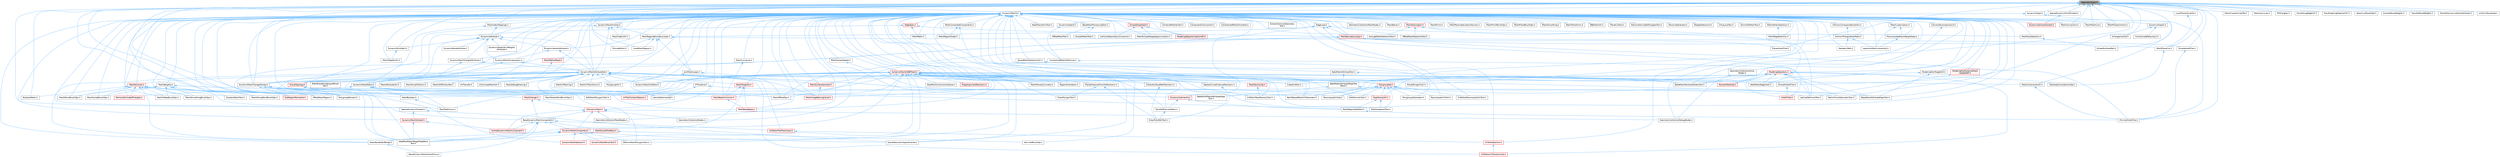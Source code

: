 digraph "GeometryTypes.h"
{
 // INTERACTIVE_SVG=YES
 // LATEX_PDF_SIZE
  bgcolor="transparent";
  edge [fontname=Helvetica,fontsize=10,labelfontname=Helvetica,labelfontsize=10];
  node [fontname=Helvetica,fontsize=10,shape=box,height=0.2,width=0.4];
  Node1 [id="Node000001",label="GeometryTypes.h",height=0.2,width=0.4,color="gray40", fillcolor="grey60", style="filled", fontcolor="black",tooltip=" "];
  Node1 -> Node2 [id="edge1_Node000001_Node000002",dir="back",color="steelblue1",style="solid",tooltip=" "];
  Node2 [id="Node000002",label="DisplaceMesh.h",height=0.2,width=0.4,color="grey40", fillcolor="white", style="filled",URL="$da/df2/DisplaceMesh_8h.html",tooltip=" "];
  Node1 -> Node3 [id="edge2_Node000001_Node000003",dir="back",color="steelblue1",style="solid",tooltip=" "];
  Node3 [id="Node000003",label="DynamicGraph.h",height=0.2,width=0.4,color="grey40", fillcolor="white", style="filled",URL="$d9/d3f/DynamicGraph_8h.html",tooltip=" "];
  Node3 -> Node4 [id="edge3_Node000003_Node000004",dir="back",color="steelblue1",style="solid",tooltip=" "];
  Node4 [id="Node000004",label="DynamicGraph2.h",height=0.2,width=0.4,color="grey40", fillcolor="white", style="filled",URL="$df/d51/DynamicGraph2_8h.html",tooltip=" "];
  Node4 -> Node5 [id="edge4_Node000004_Node000005",dir="back",color="steelblue1",style="solid",tooltip=" "];
  Node5 [id="Node000005",label="Arrangement2d.h",height=0.2,width=0.4,color="grey40", fillcolor="white", style="filled",URL="$de/d7e/Arrangement2d_8h.html",tooltip=" "];
  Node4 -> Node6 [id="edge5_Node000004_Node000006",dir="back",color="steelblue1",style="solid",tooltip=" "];
  Node6 [id="Node000006",label="ConstrainedDelaunay2.h",height=0.2,width=0.4,color="grey40", fillcolor="white", style="filled",URL="$de/dbf/ConstrainedDelaunay2_8h.html",tooltip=" "];
  Node3 -> Node7 [id="edge6_Node000003_Node000007",dir="back",color="steelblue1",style="solid",tooltip=" "];
  Node7 [id="Node000007",label="DynamicGraph3.h",height=0.2,width=0.4,color="grey40", fillcolor="white", style="filled",URL="$dd/d8e/DynamicGraph3_8h.html",tooltip=" "];
  Node7 -> Node8 [id="edge7_Node000007_Node000008",dir="back",color="steelblue1",style="solid",tooltip=" "];
  Node8 [id="Node000008",label="ConstrainedMeshDeformer.h",height=0.2,width=0.4,color="grey40", fillcolor="white", style="filled",URL="$df/ddf/ConstrainedMeshDeformer_8h.html",tooltip=" "];
  Node8 -> Node9 [id="edge8_Node000008_Node000009",dir="back",color="steelblue1",style="solid",tooltip=" "];
  Node9 [id="Node000009",label="LatticeDeformerTool.h",height=0.2,width=0.4,color="grey40", fillcolor="white", style="filled",URL="$db/d83/LatticeDeformerTool_8h.html",tooltip=" "];
  Node8 -> Node10 [id="edge9_Node000008_Node000010",dir="back",color="steelblue1",style="solid",tooltip=" "];
  Node10 [id="Node000010",label="MeshOffsetOps.h",height=0.2,width=0.4,color="grey40", fillcolor="white", style="filled",URL="$da/d6c/MeshOffsetOps_8h.html",tooltip=" "];
  Node1 -> Node11 [id="edge10_Node000001_Node000011",dir="back",color="steelblue1",style="solid",tooltip=" "];
  Node11 [id="Node000011",label="DynamicMesh3.h",height=0.2,width=0.4,color="grey40", fillcolor="white", style="filled",URL="$d5/d34/DynamicMesh3_8h.html",tooltip=" "];
  Node11 -> Node12 [id="edge11_Node000011_Node000012",dir="back",color="steelblue1",style="solid",tooltip=" "];
  Node12 [id="Node000012",label="BakeMeshAttributeMapsTool.h",height=0.2,width=0.4,color="grey40", fillcolor="white", style="filled",URL="$d8/d14/BakeMeshAttributeMapsTool_8h.html",tooltip=" "];
  Node11 -> Node13 [id="edge12_Node000011_Node000013",dir="back",color="steelblue1",style="solid",tooltip=" "];
  Node13 [id="Node000013",label="BakeMeshAttributeMapsTool\lBase.h",height=0.2,width=0.4,color="grey40", fillcolor="white", style="filled",URL="$dc/d68/BakeMeshAttributeMapsToolBase_8h.html",tooltip=" "];
  Node13 -> Node12 [id="edge13_Node000013_Node000012",dir="back",color="steelblue1",style="solid",tooltip=" "];
  Node13 -> Node14 [id="edge14_Node000013_Node000014",dir="back",color="steelblue1",style="solid",tooltip=" "];
  Node14 [id="Node000014",label="BakeMultiMeshAttributeMaps\lTool.h",height=0.2,width=0.4,color="grey40", fillcolor="white", style="filled",URL="$d7/d65/BakeMultiMeshAttributeMapsTool_8h.html",tooltip=" "];
  Node11 -> Node15 [id="edge15_Node000011_Node000015",dir="back",color="steelblue1",style="solid",tooltip=" "];
  Node15 [id="Node000015",label="BakeMeshAttributeTool.h",height=0.2,width=0.4,color="grey40", fillcolor="white", style="filled",URL="$d0/d82/BakeMeshAttributeTool_8h.html",tooltip=" "];
  Node15 -> Node13 [id="edge16_Node000015_Node000013",dir="back",color="steelblue1",style="solid",tooltip=" "];
  Node15 -> Node16 [id="edge17_Node000015_Node000016",dir="back",color="steelblue1",style="solid",tooltip=" "];
  Node16 [id="Node000016",label="BakeMeshAttributeVertexTool.h",height=0.2,width=0.4,color="grey40", fillcolor="white", style="filled",URL="$d6/d76/BakeMeshAttributeVertexTool_8h.html",tooltip=" "];
  Node11 -> Node16 [id="edge18_Node000011_Node000016",dir="back",color="steelblue1",style="solid",tooltip=" "];
  Node11 -> Node14 [id="edge19_Node000011_Node000014",dir="back",color="steelblue1",style="solid",tooltip=" "];
  Node11 -> Node17 [id="edge20_Node000011_Node000017",dir="back",color="steelblue1",style="solid",tooltip=" "];
  Node17 [id="Node000017",label="BakeTransformTool.h",height=0.2,width=0.4,color="grey40", fillcolor="white", style="filled",URL="$dc/d39/BakeTransformTool_8h.html",tooltip=" "];
  Node11 -> Node18 [id="edge21_Node000011_Node000018",dir="back",color="steelblue1",style="solid",tooltip=" "];
  Node18 [id="Node000018",label="BaseDynamicMeshComponent.h",height=0.2,width=0.4,color="grey40", fillcolor="white", style="filled",URL="$d3/df4/BaseDynamicMeshComponent_8h.html",tooltip=" "];
  Node18 -> Node19 [id="edge22_Node000018_Node000019",dir="back",color="steelblue1",style="solid",tooltip=" "];
  Node19 [id="Node000019",label="BaseDynamicMeshSceneProxy.h",height=0.2,width=0.4,color="grey40", fillcolor="white", style="filled",URL="$d2/dee/BaseDynamicMeshSceneProxy_8h.html",tooltip=" "];
  Node18 -> Node20 [id="edge23_Node000018_Node000020",dir="back",color="steelblue1",style="solid",tooltip=" "];
  Node20 [id="Node000020",label="DynamicMeshComponent.h",height=0.2,width=0.4,color="red", fillcolor="#FFF0F0", style="filled",URL="$d8/d66/DynamicMeshComponent_8h.html",tooltip=" "];
  Node20 -> Node21 [id="edge24_Node000020_Node000021",dir="back",color="steelblue1",style="solid",tooltip=" "];
  Node21 [id="Node000021",label="DataflowEditorWeightMapPaint\lTool.h",height=0.2,width=0.4,color="grey40", fillcolor="white", style="filled",URL="$db/d46/DataflowEditorWeightMapPaintTool_8h.html",tooltip=" "];
  Node20 -> Node22 [id="edge25_Node000020_Node000022",dir="back",color="steelblue1",style="solid",tooltip=" "];
  Node22 [id="Node000022",label="DeformMeshPolygonsTool.h",height=0.2,width=0.4,color="grey40", fillcolor="white", style="filled",URL="$db/d72/DeformMeshPolygonsTool_8h.html",tooltip=" "];
  Node20 -> Node24 [id="edge26_Node000020_Node000024",dir="back",color="steelblue1",style="solid",tooltip=" "];
  Node24 [id="Node000024",label="DynamicMeshBrushTool.h",height=0.2,width=0.4,color="red", fillcolor="#FFF0F0", style="filled",URL="$da/d04/DynamicMeshBrushTool_8h.html",tooltip=" "];
  Node20 -> Node28 [id="edge27_Node000020_Node000028",dir="back",color="steelblue1",style="solid",tooltip=" "];
  Node28 [id="Node000028",label="DynamicMeshSelector.h",height=0.2,width=0.4,color="red", fillcolor="#FFF0F0", style="filled",URL="$dc/d01/DynamicMeshSelector_8h.html",tooltip=" "];
  Node20 -> Node32 [id="edge28_Node000020_Node000032",dir="back",color="steelblue1",style="solid",tooltip=" "];
  Node32 [id="Node000032",label="MeshRenderBufferSet.h",height=0.2,width=0.4,color="grey40", fillcolor="white", style="filled",URL="$de/dc2/MeshRenderBufferSet_8h.html",tooltip=" "];
  Node32 -> Node19 [id="edge29_Node000032_Node000019",dir="back",color="steelblue1",style="solid",tooltip=" "];
  Node20 -> Node85 [id="edge30_Node000020_Node000085",dir="back",color="steelblue1",style="solid",tooltip=" "];
  Node85 [id="Node000085",label="SceneGeometrySpatialCache.h",height=0.2,width=0.4,color="grey40", fillcolor="white", style="filled",URL="$d6/d6f/SceneGeometrySpatialCache_8h.html",tooltip=" "];
  Node18 -> Node32 [id="edge31_Node000018_Node000032",dir="back",color="steelblue1",style="solid",tooltip=" "];
  Node18 -> Node86 [id="edge32_Node000018_Node000086",dir="back",color="steelblue1",style="solid",tooltip=" "];
  Node86 [id="Node000086",label="MeshSculptToolBase.h",height=0.2,width=0.4,color="red", fillcolor="#FFF0F0", style="filled",URL="$d8/d2a/MeshSculptToolBase_8h.html",tooltip=" "];
  Node86 -> Node21 [id="edge33_Node000086_Node000021",dir="back",color="steelblue1",style="solid",tooltip=" "];
  Node86 -> Node88 [id="edge34_Node000086_Node000088",dir="back",color="steelblue1",style="solid",tooltip=" "];
  Node88 [id="Node000088",label="KelvinletBrushOp.h",height=0.2,width=0.4,color="grey40", fillcolor="white", style="filled",URL="$d9/d5c/KelvinletBrushOp_8h.html",tooltip=" "];
  Node18 -> Node89 [id="edge35_Node000018_Node000089",dir="back",color="steelblue1",style="solid",tooltip=" "];
  Node89 [id="Node000089",label="OctreeDynamicMeshComponent.h",height=0.2,width=0.4,color="red", fillcolor="#FFF0F0", style="filled",URL="$d9/d19/OctreeDynamicMeshComponent_8h.html",tooltip=" "];
  Node18 -> Node90 [id="edge36_Node000018_Node000090",dir="back",color="steelblue1",style="solid",tooltip=" "];
  Node90 [id="Node000090",label="UVEditorToolMeshInput.h",height=0.2,width=0.4,color="red", fillcolor="#FFF0F0", style="filled",URL="$d2/de6/UVEditorToolMeshInput_8h.html",tooltip=" "];
  Node90 -> Node96 [id="edge37_Node000090_Node000096",dir="back",color="steelblue1",style="solid",tooltip=" "];
  Node96 [id="Node000096",label="UVToolSelection.h",height=0.2,width=0.4,color="red", fillcolor="#FFF0F0", style="filled",URL="$dc/db4/UVToolSelection_8h.html",tooltip=" "];
  Node96 -> Node99 [id="edge38_Node000096_Node000099",dir="back",color="steelblue1",style="solid",tooltip=" "];
  Node99 [id="Node000099",label="UVEditorUVTransformOp.h",height=0.2,width=0.4,color="red", fillcolor="#FFF0F0", style="filled",URL="$d9/df2/UVEditorUVTransformOp_8h.html",tooltip=" "];
  Node11 -> Node58 [id="edge39_Node000011_Node000058",dir="back",color="steelblue1",style="solid",tooltip=" "];
  Node58 [id="Node000058",label="BaseMeshProcessingTool.h",height=0.2,width=0.4,color="grey40", fillcolor="white", style="filled",URL="$d4/d77/BaseMeshProcessingTool_8h.html",tooltip=" "];
  Node58 -> Node59 [id="edge40_Node000058_Node000059",dir="back",color="steelblue1",style="solid",tooltip=" "];
  Node59 [id="Node000059",label="OffsetMeshTool.h",height=0.2,width=0.4,color="grey40", fillcolor="white", style="filled",URL="$da/d01/OffsetMeshTool_8h.html",tooltip=" "];
  Node58 -> Node60 [id="edge41_Node000058_Node000060",dir="back",color="steelblue1",style="solid",tooltip=" "];
  Node60 [id="Node000060",label="SmoothMeshTool.h",height=0.2,width=0.4,color="grey40", fillcolor="white", style="filled",URL="$da/da9/SmoothMeshTool_8h.html",tooltip=" "];
  Node11 -> Node103 [id="edge42_Node000011_Node000103",dir="back",color="steelblue1",style="solid",tooltip=" "];
  Node103 [id="Node000103",label="CollectSurfacePathMechanic.h",height=0.2,width=0.4,color="grey40", fillcolor="white", style="filled",URL="$d5/dd0/CollectSurfacePathMechanic_8h.html",tooltip=" "];
  Node103 -> Node80 [id="edge43_Node000103_Node000080",dir="back",color="steelblue1",style="solid",tooltip=" "];
  Node80 [id="Node000080",label="DrawPolyPathTool.h",height=0.2,width=0.4,color="grey40", fillcolor="white", style="filled",URL="$dc/d3e/DrawPolyPathTool_8h.html",tooltip=" "];
  Node11 -> Node104 [id="edge44_Node000011_Node000104",dir="back",color="steelblue1",style="solid",tooltip=" "];
  Node104 [id="Node000104",label="CollisionGeometryConversion.h",height=0.2,width=0.4,color="grey40", fillcolor="white", style="filled",URL="$df/d0d/CollisionGeometryConversion_8h.html",tooltip=" "];
  Node11 -> Node52 [id="edge45_Node000011_Node000052",dir="back",color="steelblue1",style="solid",tooltip=" "];
  Node52 [id="Node000052",label="CombineMeshesTool.h",height=0.2,width=0.4,color="grey40", fillcolor="white", style="filled",URL="$dd/da3/CombineMeshesTool_8h.html",tooltip=" "];
  Node11 -> Node105 [id="edge46_Node000011_Node000105",dir="back",color="steelblue1",style="solid",tooltip=" "];
  Node105 [id="Node000105",label="ComponentCollisionUtil.h",height=0.2,width=0.4,color="grey40", fillcolor="white", style="filled",URL="$d9/d1c/ComponentCollisionUtil_8h.html",tooltip=" "];
  Node11 -> Node8 [id="edge47_Node000011_Node000008",dir="back",color="steelblue1",style="solid",tooltip=" "];
  Node11 -> Node106 [id="edge48_Node000011_Node000106",dir="back",color="steelblue1",style="solid",tooltip=" "];
  Node106 [id="Node000106",label="ConstrainedMeshSmoother.h",height=0.2,width=0.4,color="grey40", fillcolor="white", style="filled",URL="$d7/d9e/ConstrainedMeshSmoother_8h.html",tooltip=" "];
  Node11 -> Node107 [id="edge49_Node000011_Node000107",dir="back",color="steelblue1",style="solid",tooltip=" "];
  Node107 [id="Node000107",label="ConvexDecomposition3.h",height=0.2,width=0.4,color="grey40", fillcolor="white", style="filled",URL="$d4/d2b/ConvexDecomposition3_8h.html",tooltip=" "];
  Node107 -> Node108 [id="edge50_Node000107_Node000108",dir="back",color="steelblue1",style="solid",tooltip=" "];
  Node108 [id="Node000108",label="GeometryCollectionUtility\lNodes.h",height=0.2,width=0.4,color="grey40", fillcolor="white", style="filled",URL="$d7/da4/GeometryCollectionUtilityNodes_8h.html",tooltip=" "];
  Node108 -> Node109 [id="edge51_Node000108_Node000109",dir="back",color="steelblue1",style="solid",tooltip=" "];
  Node109 [id="Node000109",label="GeometryCollectionDebugNodes.h",height=0.2,width=0.4,color="grey40", fillcolor="white", style="filled",URL="$dd/d38/GeometryCollectionDebugNodes_8h.html",tooltip=" "];
  Node11 -> Node61 [id="edge52_Node000011_Node000061",dir="back",color="steelblue1",style="solid",tooltip=" "];
  Node61 [id="Node000061",label="DisplaceMeshTool.h",height=0.2,width=0.4,color="grey40", fillcolor="white", style="filled",URL="$da/d28/DisplaceMeshTool_8h.html",tooltip=" "];
  Node11 -> Node110 [id="edge53_Node000011_Node000110",dir="back",color="steelblue1",style="solid",tooltip=" "];
  Node110 [id="Node000110",label="DynamicAttribute.h",height=0.2,width=0.4,color="grey40", fillcolor="white", style="filled",URL="$d8/db1/DynamicAttribute_8h.html",tooltip=" "];
  Node110 -> Node111 [id="edge54_Node000110_Node000111",dir="back",color="steelblue1",style="solid",tooltip=" "];
  Node111 [id="Node000111",label="DynamicBoneAttribute.h",height=0.2,width=0.4,color="grey40", fillcolor="white", style="filled",URL="$d7/d41/DynamicBoneAttribute_8h.html",tooltip=" "];
  Node110 -> Node112 [id="edge55_Node000110_Node000112",dir="back",color="steelblue1",style="solid",tooltip=" "];
  Node112 [id="Node000112",label="DynamicMeshAttributeSet.h",height=0.2,width=0.4,color="grey40", fillcolor="white", style="filled",URL="$d1/d88/DynamicMeshAttributeSet_8h.html",tooltip=" "];
  Node112 -> Node21 [id="edge56_Node000112_Node000021",dir="back",color="steelblue1",style="solid",tooltip=" "];
  Node112 -> Node113 [id="edge57_Node000112_Node000113",dir="back",color="steelblue1",style="solid",tooltip=" "];
  Node113 [id="Node000113",label="DynamicMeshChangeTracker.h",height=0.2,width=0.4,color="grey40", fillcolor="white", style="filled",URL="$dd/df0/DynamicMeshChangeTracker_8h.html",tooltip=" "];
  Node113 -> Node21 [id="edge58_Node000113_Node000021",dir="back",color="steelblue1",style="solid",tooltip=" "];
  Node113 -> Node28 [id="edge59_Node000113_Node000028",dir="back",color="steelblue1",style="solid",tooltip=" "];
  Node113 -> Node114 [id="edge60_Node000113_Node000114",dir="back",color="steelblue1",style="solid",tooltip=" "];
  Node114 [id="Node000114",label="EditMeshPolygonsTool.h",height=0.2,width=0.4,color="grey40", fillcolor="white", style="filled",URL="$d5/d72/EditMeshPolygonsTool_8h.html",tooltip=" "];
  Node113 -> Node115 [id="edge61_Node000113_Node000115",dir="back",color="steelblue1",style="solid",tooltip=" "];
  Node115 [id="Node000115",label="MeshChange.h",height=0.2,width=0.4,color="red", fillcolor="#FFF0F0", style="filled",URL="$de/d27/MeshChange_8h.html",tooltip=" "];
  Node115 -> Node18 [id="edge62_Node000115_Node000018",dir="back",color="steelblue1",style="solid",tooltip=" "];
  Node115 -> Node118 [id="edge63_Node000115_Node000118",dir="back",color="steelblue1",style="solid",tooltip=" "];
  Node118 [id="Node000118",label="UDynamicMesh.h",height=0.2,width=0.4,color="red", fillcolor="#FFF0F0", style="filled",URL="$d3/dcc/UDynamicMesh_8h.html",tooltip=" "];
  Node118 -> Node18 [id="edge64_Node000118_Node000018",dir="back",color="steelblue1",style="solid",tooltip=" "];
  Node118 -> Node20 [id="edge65_Node000118_Node000020",dir="back",color="steelblue1",style="solid",tooltip=" "];
  Node118 -> Node109 [id="edge66_Node000118_Node000109",dir="back",color="steelblue1",style="solid",tooltip=" "];
  Node118 -> Node121 [id="edge67_Node000118_Node000121",dir="back",color="steelblue1",style="solid",tooltip=" "];
  Node121 [id="Node000121",label="GeometryCollectionMakeNodes.h",height=0.2,width=0.4,color="grey40", fillcolor="white", style="filled",URL="$d6/d20/GeometryCollectionMakeNodes_8h.html",tooltip=" "];
  Node118 -> Node122 [id="edge68_Node000118_Node000122",dir="back",color="steelblue1",style="solid",tooltip=" "];
  Node122 [id="Node000122",label="GeometryCollectionNodes.h",height=0.2,width=0.4,color="grey40", fillcolor="white", style="filled",URL="$d6/d73/GeometryCollectionNodes_8h.html",tooltip=" "];
  Node118 -> Node89 [id="edge69_Node000118_Node000089",dir="back",color="steelblue1",style="solid",tooltip=" "];
  Node113 -> Node123 [id="edge70_Node000113_Node000123",dir="back",color="steelblue1",style="solid",tooltip=" "];
  Node123 [id="Node000123",label="OffsetMeshRegion.h",height=0.2,width=0.4,color="grey40", fillcolor="white", style="filled",URL="$d5/d82/OffsetMeshRegion_8h.html",tooltip=" "];
  Node113 -> Node124 [id="edge71_Node000113_Node000124",dir="back",color="steelblue1",style="solid",tooltip=" "];
  Node124 [id="Node000124",label="SubRegionRemesher.h",height=0.2,width=0.4,color="red", fillcolor="#FFF0F0", style="filled",URL="$d9/d7c/SubRegionRemesher_8h.html",tooltip=" "];
  Node113 -> Node125 [id="edge72_Node000113_Node000125",dir="back",color="steelblue1",style="solid",tooltip=" "];
  Node125 [id="Node000125",label="UVToolContextObjects.h",height=0.2,width=0.4,color="red", fillcolor="#FFF0F0", style="filled",URL="$d1/d13/UVToolContextObjects_8h.html",tooltip=" "];
  Node112 -> Node127 [id="edge73_Node000112_Node000127",dir="back",color="steelblue1",style="solid",tooltip=" "];
  Node127 [id="Node000127",label="DynamicMeshEditor.h",height=0.2,width=0.4,color="grey40", fillcolor="white", style="filled",URL="$d2/db3/DynamicMeshEditor_8h.html",tooltip=" "];
  Node127 -> Node128 [id="edge74_Node000127_Node000128",dir="back",color="steelblue1",style="solid",tooltip=" "];
  Node128 [id="Node000128",label="DynamicSubmesh3.h",height=0.2,width=0.4,color="red", fillcolor="#FFF0F0", style="filled",URL="$df/d5e/DynamicSubmesh3_8h.html",tooltip=" "];
  Node128 -> Node129 [id="edge75_Node000128_Node000129",dir="back",color="steelblue1",style="solid",tooltip=" "];
  Node129 [id="Node000129",label="MeshRegionOperator.h",height=0.2,width=0.4,color="grey40", fillcolor="white", style="filled",URL="$db/d2c/MeshRegionOperator_8h.html",tooltip=" "];
  Node129 -> Node130 [id="edge76_Node000129_Node000130",dir="back",color="steelblue1",style="solid",tooltip=" "];
  Node130 [id="Node000130",label="MinimalHoleFiller.h",height=0.2,width=0.4,color="grey40", fillcolor="white", style="filled",URL="$dc/d8e/MinimalHoleFiller_8h.html",tooltip=" "];
  Node128 -> Node79 [id="edge77_Node000128_Node000079",dir="back",color="steelblue1",style="solid",tooltip=" "];
  Node79 [id="Node000079",label="PolyEditPreviewMesh.h",height=0.2,width=0.4,color="grey40", fillcolor="white", style="filled",URL="$d2/de8/PolyEditPreviewMesh_8h.html",tooltip=" "];
  Node79 -> Node80 [id="edge78_Node000079_Node000080",dir="back",color="steelblue1",style="solid",tooltip=" "];
  Node127 -> Node134 [id="edge79_Node000127_Node000134",dir="back",color="steelblue1",style="solid",tooltip=" "];
  Node134 [id="Node000134",label="FaceGroupUtil.h",height=0.2,width=0.4,color="red", fillcolor="#FFF0F0", style="filled",URL="$d6/d29/FaceGroupUtil_8h.html",tooltip=" "];
  Node134 -> Node44 [id="edge80_Node000134_Node000044",dir="back",color="steelblue1",style="solid",tooltip=" "];
  Node44 [id="Node000044",label="MeshInspectorTool.h",height=0.2,width=0.4,color="grey40", fillcolor="white", style="filled",URL="$de/da1/MeshInspectorTool_8h.html",tooltip=" "];
  Node134 -> Node129 [id="edge81_Node000134_Node000129",dir="back",color="steelblue1",style="solid",tooltip=" "];
  Node127 -> Node135 [id="edge82_Node000127_Node000135",dir="back",color="steelblue1",style="solid",tooltip=" "];
  Node135 [id="Node000135",label="LatticeDeformerOp.h",height=0.2,width=0.4,color="grey40", fillcolor="white", style="filled",URL="$d6/d92/LatticeDeformerOp_8h.html",tooltip=" "];
  Node127 -> Node136 [id="edge83_Node000127_Node000136",dir="back",color="steelblue1",style="solid",tooltip=" "];
  Node136 [id="Node000136",label="MeshBoolean.h",height=0.2,width=0.4,color="grey40", fillcolor="white", style="filled",URL="$dc/d24/MeshBoolean_8h.html",tooltip=" "];
  Node136 -> Node137 [id="edge84_Node000136_Node000137",dir="back",color="steelblue1",style="solid",tooltip=" "];
  Node137 [id="Node000137",label="MeshSelfUnion.h",height=0.2,width=0.4,color="grey40", fillcolor="white", style="filled",URL="$d0/d5f/MeshSelfUnion_8h.html",tooltip=" "];
  Node127 -> Node10 [id="edge85_Node000127_Node000010",dir="back",color="steelblue1",style="solid",tooltip=" "];
  Node127 -> Node137 [id="edge86_Node000127_Node000137",dir="back",color="steelblue1",style="solid",tooltip=" "];
  Node127 -> Node138 [id="edge87_Node000127_Node000138",dir="back",color="steelblue1",style="solid",tooltip=" "];
  Node138 [id="Node000138",label="RemoveOccludedTriangles.h",height=0.2,width=0.4,color="red", fillcolor="#FFF0F0", style="filled",URL="$dc/d7b/RemoveOccludedTriangles_8h.html",tooltip=" "];
  Node112 -> Node140 [id="edge88_Node000112_Node000140",dir="back",color="steelblue1",style="solid",tooltip=" "];
  Node140 [id="Node000140",label="DynamicMeshUVEditor.h",height=0.2,width=0.4,color="grey40", fillcolor="white", style="filled",URL="$d9/d1e/DynamicMeshUVEditor_8h.html",tooltip=" "];
  Node112 -> Node141 [id="edge89_Node000112_Node000141",dir="back",color="steelblue1",style="solid",tooltip=" "];
  Node141 [id="Node000141",label="FFDLattice.h",height=0.2,width=0.4,color="grey40", fillcolor="white", style="filled",URL="$d1/d3e/FFDLattice_8h.html",tooltip=" "];
  Node141 -> Node135 [id="edge90_Node000141_Node000135",dir="back",color="steelblue1",style="solid",tooltip=" "];
  Node141 -> Node9 [id="edge91_Node000141_Node000009",dir="back",color="steelblue1",style="solid",tooltip=" "];
  Node112 -> Node142 [id="edge92_Node000112_Node000142",dir="back",color="steelblue1",style="solid",tooltip=" "];
  Node142 [id="Node000142",label="GroupTopology.h",height=0.2,width=0.4,color="red", fillcolor="#FFF0F0", style="filled",URL="$d3/d84/GroupTopology_8h.html",tooltip=" "];
  Node142 -> Node21 [id="edge93_Node000142_Node000021",dir="back",color="steelblue1",style="solid",tooltip=" "];
  Node142 -> Node22 [id="edge94_Node000142_Node000022",dir="back",color="steelblue1",style="solid",tooltip=" "];
  Node142 -> Node151 [id="edge95_Node000142_Node000151",dir="back",color="steelblue1",style="solid",tooltip=" "];
  Node151 [id="Node000151",label="PolygroupRemesh.h",height=0.2,width=0.4,color="grey40", fillcolor="white", style="filled",URL="$d7/df6/PolygroupRemesh_8h.html",tooltip=" "];
  Node112 -> Node152 [id="edge96_Node000112_Node000152",dir="back",color="steelblue1",style="solid",tooltip=" "];
  Node152 [id="Node000152",label="MeshAttributeUtil.h",height=0.2,width=0.4,color="grey40", fillcolor="white", style="filled",URL="$d6/db6/MeshAttributeUtil_8h.html",tooltip=" "];
  Node112 -> Node153 [id="edge97_Node000112_Node000153",dir="back",color="steelblue1",style="solid",tooltip=" "];
  Node153 [id="Node000153",label="MeshBakerCommon.h",height=0.2,width=0.4,color="red", fillcolor="#FFF0F0", style="filled",URL="$d9/d92/MeshBakerCommon_8h.html",tooltip=" "];
  Node153 -> Node154 [id="edge98_Node000153_Node000154",dir="back",color="steelblue1",style="solid",tooltip=" "];
  Node154 [id="Node000154",label="MeshBaseBaker.h",height=0.2,width=0.4,color="red", fillcolor="#FFF0F0", style="filled",URL="$d7/ddc/MeshBaseBaker_8h.html",tooltip=" "];
  Node112 -> Node154 [id="edge99_Node000112_Node000154",dir="back",color="steelblue1",style="solid",tooltip=" "];
  Node112 -> Node163 [id="edge100_Node000112_Node000163",dir="back",color="steelblue1",style="solid",tooltip=" "];
  Node163 [id="Node000163",label="MeshConstraintsUtil.h",height=0.2,width=0.4,color="grey40", fillcolor="white", style="filled",URL="$d6/d05/MeshConstraintsUtil_8h.html",tooltip=" "];
  Node163 -> Node130 [id="edge101_Node000163_Node000130",dir="back",color="steelblue1",style="solid",tooltip=" "];
  Node112 -> Node164 [id="edge102_Node000112_Node000164",dir="back",color="steelblue1",style="solid",tooltip=" "];
  Node164 [id="Node000164",label="MeshDebugDrawing.h",height=0.2,width=0.4,color="grey40", fillcolor="white", style="filled",URL="$db/d5c/MeshDebugDrawing_8h.html",tooltip=" "];
  Node112 -> Node165 [id="edge103_Node000112_Node000165",dir="back",color="steelblue1",style="solid",tooltip=" "];
  Node165 [id="Node000165",label="MeshEraseSculptLayerBrush\lOps.h",height=0.2,width=0.4,color="grey40", fillcolor="white", style="filled",URL="$d3/dab/MeshEraseSculptLayerBrushOps_8h.html",tooltip=" "];
  Node112 -> Node166 [id="edge104_Node000112_Node000166",dir="back",color="steelblue1",style="solid",tooltip=" "];
  Node166 [id="Node000166",label="MeshImageBakingCache.h",height=0.2,width=0.4,color="red", fillcolor="#FFF0F0", style="filled",URL="$dd/d09/MeshImageBakingCache_8h.html",tooltip=" "];
  Node112 -> Node174 [id="edge105_Node000112_Node000174",dir="back",color="steelblue1",style="solid",tooltip=" "];
  Node174 [id="Node000174",label="MeshNormals.h",height=0.2,width=0.4,color="red", fillcolor="#FFF0F0", style="filled",URL="$d2/d57/MeshNormals_8h.html",tooltip=" "];
  Node174 -> Node21 [id="edge106_Node000174_Node000021",dir="back",color="steelblue1",style="solid",tooltip=" "];
  Node174 -> Node2 [id="edge107_Node000174_Node000002",dir="back",color="steelblue1",style="solid",tooltip=" "];
  Node174 -> Node61 [id="edge108_Node000174_Node000061",dir="back",color="steelblue1",style="solid",tooltip=" "];
  Node174 -> Node175 [id="edge109_Node000174_Node000175",dir="back",color="steelblue1",style="solid",tooltip=" "];
  Node175 [id="Node000175",label="MeshInflateBrushOps.h",height=0.2,width=0.4,color="grey40", fillcolor="white", style="filled",URL="$d7/d16/MeshInflateBrushOps_8h.html",tooltip=" "];
  Node174 -> Node177 [id="edge110_Node000174_Node000177",dir="back",color="steelblue1",style="solid",tooltip=" "];
  Node177 [id="Node000177",label="MeshMoveBrushOps.h",height=0.2,width=0.4,color="grey40", fillcolor="white", style="filled",URL="$dd/dcb/MeshMoveBrushOps_8h.html",tooltip=" "];
  Node174 -> Node10 [id="edge111_Node000174_Node000010",dir="back",color="steelblue1",style="solid",tooltip=" "];
  Node174 -> Node129 [id="edge112_Node000174_Node000129",dir="back",color="steelblue1",style="solid",tooltip=" "];
  Node174 -> Node178 [id="edge113_Node000174_Node000178",dir="back",color="steelblue1",style="solid",tooltip=" "];
  Node178 [id="Node000178",label="MeshSculptBrushOps.h",height=0.2,width=0.4,color="grey40", fillcolor="white", style="filled",URL="$d1/dc9/MeshSculptBrushOps_8h.html",tooltip=" "];
  Node174 -> Node180 [id="edge114_Node000174_Node000180",dir="back",color="steelblue1",style="solid",tooltip=" "];
  Node180 [id="Node000180",label="MeshSmoothingBrushOps.h",height=0.2,width=0.4,color="grey40", fillcolor="white", style="filled",URL="$dd/d1d/MeshSmoothingBrushOps_8h.html",tooltip=" "];
  Node174 -> Node151 [id="edge115_Node000174_Node000151",dir="back",color="steelblue1",style="solid",tooltip=" "];
  Node174 -> Node138 [id="edge116_Node000174_Node000138",dir="back",color="steelblue1",style="solid",tooltip=" "];
  Node112 -> Node32 [id="edge117_Node000112_Node000032",dir="back",color="steelblue1",style="solid",tooltip=" "];
  Node112 -> Node181 [id="edge118_Node000112_Node000181",dir="back",color="steelblue1",style="solid",tooltip=" "];
  Node181 [id="Node000181",label="MeshSimplification.h",height=0.2,width=0.4,color="grey40", fillcolor="white", style="filled",URL="$d7/de9/MeshSimplification_8h.html",tooltip=" "];
  Node112 -> Node182 [id="edge119_Node000112_Node000182",dir="back",color="steelblue1",style="solid",tooltip=" "];
  Node182 [id="Node000182",label="MeshSurfaceSampler.h",height=0.2,width=0.4,color="red", fillcolor="#FFF0F0", style="filled",URL="$de/d0c/MeshSurfaceSampler_8h.html",tooltip=" "];
  Node182 -> Node166 [id="edge120_Node000182_Node000166",dir="back",color="steelblue1",style="solid",tooltip=" "];
  Node112 -> Node188 [id="edge121_Node000112_Node000188",dir="back",color="steelblue1",style="solid",tooltip=" "];
  Node188 [id="Node000188",label="MeshTangents.h",height=0.2,width=0.4,color="red", fillcolor="#FFF0F0", style="filled",URL="$d3/d56/MeshTangents_8h.html",tooltip=" "];
  Node188 -> Node20 [id="edge122_Node000188_Node000020",dir="back",color="steelblue1",style="solid",tooltip=" "];
  Node188 -> Node153 [id="edge123_Node000188_Node000153",dir="back",color="steelblue1",style="solid",tooltip=" "];
  Node188 -> Node154 [id="edge124_Node000188_Node000154",dir="back",color="steelblue1",style="solid",tooltip=" "];
  Node112 -> Node189 [id="edge125_Node000112_Node000189",dir="back",color="steelblue1",style="solid",tooltip=" "];
  Node189 [id="Node000189",label="MeshUDIMClassifier.h",height=0.2,width=0.4,color="grey40", fillcolor="white", style="filled",URL="$da/daf/MeshUDIMClassifier_8h.html",tooltip=" "];
  Node112 -> Node190 [id="edge126_Node000112_Node000190",dir="back",color="steelblue1",style="solid",tooltip=" "];
  Node190 [id="Node000190",label="MeshUVPacking.h",height=0.2,width=0.4,color="grey40", fillcolor="white", style="filled",URL="$d5/d78/MeshUVPacking_8h.html",tooltip=" "];
  Node112 -> Node191 [id="edge127_Node000112_Node000191",dir="back",color="steelblue1",style="solid",tooltip=" "];
  Node191 [id="Node000191",label="MeshUVTransforms.h",height=0.2,width=0.4,color="grey40", fillcolor="white", style="filled",URL="$dc/db6/MeshUVTransforms_8h.html",tooltip=" "];
  Node112 -> Node192 [id="edge128_Node000112_Node000192",dir="back",color="steelblue1",style="solid",tooltip=" "];
  Node192 [id="Node000192",label="MeshVertexPaintBrushOps.h",height=0.2,width=0.4,color="grey40", fillcolor="white", style="filled",URL="$df/d5b/MeshVertexPaintBrushOps_8h.html",tooltip=" "];
  Node112 -> Node193 [id="edge129_Node000112_Node000193",dir="back",color="steelblue1",style="solid",tooltip=" "];
  Node193 [id="Node000193",label="PatchBasedMeshUVGenerator.h",height=0.2,width=0.4,color="grey40", fillcolor="white", style="filled",URL="$df/df3/PatchBasedMeshUVGenerator_8h.html",tooltip=" "];
  Node112 -> Node194 [id="edge130_Node000112_Node000194",dir="back",color="steelblue1",style="solid",tooltip=" "];
  Node194 [id="Node000194",label="PolyEditingUVUtil.h",height=0.2,width=0.4,color="grey40", fillcolor="white", style="filled",URL="$d7/d4e/PolyEditingUVUtil_8h.html",tooltip=" "];
  Node112 -> Node195 [id="edge131_Node000112_Node000195",dir="back",color="steelblue1",style="solid",tooltip=" "];
  Node195 [id="Node000195",label="PolygroupSet.h",height=0.2,width=0.4,color="red", fillcolor="#FFF0F0", style="filled",URL="$de/dbc/PolygroupSet_8h.html",tooltip=" "];
  Node195 -> Node63 [id="edge132_Node000195_Node000063",dir="back",color="steelblue1",style="solid",tooltip=" "];
  Node63 [id="Node000063",label="EditNormalsTool.h",height=0.2,width=0.4,color="grey40", fillcolor="white", style="filled",URL="$de/d53/EditNormalsTool_8h.html",tooltip=" "];
  Node195 -> Node134 [id="edge133_Node000195_Node000134",dir="back",color="steelblue1",style="solid",tooltip=" "];
  Node195 -> Node44 [id="edge134_Node000195_Node000044",dir="back",color="steelblue1",style="solid",tooltip=" "];
  Node195 -> Node193 [id="edge135_Node000195_Node000193",dir="back",color="steelblue1",style="solid",tooltip=" "];
  Node195 -> Node208 [id="edge136_Node000195_Node000208",dir="back",color="steelblue1",style="solid",tooltip=" "];
  Node208 [id="Node000208",label="PolygroupsGenerator.h",height=0.2,width=0.4,color="grey40", fillcolor="white", style="filled",URL="$d4/d71/PolygroupsGenerator_8h.html",tooltip=" "];
  Node195 -> Node209 [id="edge137_Node000195_Node000209",dir="back",color="steelblue1",style="solid",tooltip=" "];
  Node209 [id="Node000209",label="RecomputeUVsOp.h",height=0.2,width=0.4,color="grey40", fillcolor="white", style="filled",URL="$db/d0a/RecomputeUVsOp_8h.html",tooltip=" "];
  Node195 -> Node69 [id="edge138_Node000195_Node000069",dir="back",color="steelblue1",style="solid",tooltip=" "];
  Node69 [id="Node000069",label="RecomputeUVsTool.h",height=0.2,width=0.4,color="grey40", fillcolor="white", style="filled",URL="$d0/d92/RecomputeUVsTool_8h.html",tooltip=" "];
  Node195 -> Node74 [id="edge139_Node000195_Node000074",dir="back",color="steelblue1",style="solid",tooltip=" "];
  Node74 [id="Node000074",label="SetCollisionGeometryTool.h",height=0.2,width=0.4,color="grey40", fillcolor="white", style="filled",URL="$d0/de6/SetCollisionGeometryTool_8h.html",tooltip=" "];
  Node195 -> Node82 [id="edge140_Node000195_Node000082",dir="back",color="steelblue1",style="solid",tooltip=" "];
  Node82 [id="Node000082",label="UVEditorRecomputeUVsTool.h",height=0.2,width=0.4,color="grey40", fillcolor="white", style="filled",URL="$d2/db8/UVEditorRecomputeUVsTool_8h.html",tooltip=" "];
  Node195 -> Node83 [id="edge141_Node000195_Node000083",dir="back",color="steelblue1",style="solid",tooltip=" "];
  Node83 [id="Node000083",label="UVEditorTexelDensityTool.h",height=0.2,width=0.4,color="grey40", fillcolor="white", style="filled",URL="$d0/d8b/UVEditorTexelDensityTool_8h.html",tooltip=" "];
  Node112 -> Node210 [id="edge142_Node000112_Node000210",dir="back",color="steelblue1",style="solid",tooltip=" "];
  Node210 [id="Node000210",label="PolygroupUtil.h",height=0.2,width=0.4,color="grey40", fillcolor="white", style="filled",URL="$df/dde/PolygroupUtil_8h.html",tooltip=" "];
  Node112 -> Node209 [id="edge143_Node000112_Node000209",dir="back",color="steelblue1",style="solid",tooltip=" "];
  Node112 -> Node211 [id="edge144_Node000112_Node000211",dir="back",color="steelblue1",style="solid",tooltip=" "];
  Node211 [id="Node000211",label="TexelDensityOp.h",height=0.2,width=0.4,color="red", fillcolor="#FFF0F0", style="filled",URL="$de/d5c/TexelDensityOp_8h.html",tooltip=" "];
  Node211 -> Node83 [id="edge145_Node000211_Node000083",dir="back",color="steelblue1",style="solid",tooltip=" "];
  Node112 -> Node90 [id="edge146_Node000112_Node000090",dir="back",color="steelblue1",style="solid",tooltip=" "];
  Node112 -> Node99 [id="edge147_Node000112_Node000099",dir="back",color="steelblue1",style="solid",tooltip=" "];
  Node112 -> Node213 [id="edge148_Node000112_Node000213",dir="back",color="steelblue1",style="solid",tooltip=" "];
  Node213 [id="Node000213",label="UVTransfer.h",height=0.2,width=0.4,color="grey40", fillcolor="white", style="filled",URL="$db/d21/UVTransfer_8h.html",tooltip=" "];
  Node112 -> Node214 [id="edge149_Node000112_Node000214",dir="back",color="steelblue1",style="solid",tooltip=" "];
  Node214 [id="Node000214",label="UVUnwrapMeshUtil.h",height=0.2,width=0.4,color="grey40", fillcolor="white", style="filled",URL="$db/dd1/UVUnwrapMeshUtil_8h.html",tooltip=" "];
  Node110 -> Node113 [id="edge150_Node000110_Node000113",dir="back",color="steelblue1",style="solid",tooltip=" "];
  Node110 -> Node215 [id="edge151_Node000110_Node000215",dir="back",color="steelblue1",style="solid",tooltip=" "];
  Node215 [id="Node000215",label="DynamicMeshSculptLayers.h",height=0.2,width=0.4,color="grey40", fillcolor="white", style="filled",URL="$da/df3/DynamicMeshSculptLayers_8h.html",tooltip=" "];
  Node215 -> Node112 [id="edge152_Node000215_Node000112",dir="back",color="steelblue1",style="solid",tooltip=" "];
  Node215 -> Node165 [id="edge153_Node000215_Node000165",dir="back",color="steelblue1",style="solid",tooltip=" "];
  Node110 -> Node216 [id="edge154_Node000110_Node000216",dir="back",color="steelblue1",style="solid",tooltip=" "];
  Node216 [id="Node000216",label="DynamicMeshTriangleAttribute.h",height=0.2,width=0.4,color="grey40", fillcolor="white", style="filled",URL="$d0/d85/DynamicMeshTriangleAttribute_8h.html",tooltip=" "];
  Node216 -> Node112 [id="edge155_Node000216_Node000112",dir="back",color="steelblue1",style="solid",tooltip=" "];
  Node216 -> Node113 [id="edge156_Node000216_Node000113",dir="back",color="steelblue1",style="solid",tooltip=" "];
  Node110 -> Node217 [id="edge157_Node000110_Node000217",dir="back",color="steelblue1",style="solid",tooltip=" "];
  Node217 [id="Node000217",label="DynamicPointSet3.h",height=0.2,width=0.4,color="grey40", fillcolor="white", style="filled",URL="$d3/d32/DynamicPointSet3_8h.html",tooltip=" "];
  Node217 -> Node218 [id="edge158_Node000217_Node000218",dir="back",color="steelblue1",style="solid",tooltip=" "];
  Node218 [id="Node000218",label="MeshAdapterUtil.h",height=0.2,width=0.4,color="grey40", fillcolor="white", style="filled",URL="$d7/d6b/MeshAdapterUtil_8h.html",tooltip=" "];
  Node110 -> Node219 [id="edge159_Node000110_Node000219",dir="back",color="steelblue1",style="solid",tooltip=" "];
  Node219 [id="Node000219",label="DynamicVertexAttribute.h",height=0.2,width=0.4,color="grey40", fillcolor="white", style="filled",URL="$d4/de7/DynamicVertexAttribute_8h.html",tooltip=" "];
  Node219 -> Node112 [id="edge160_Node000219_Node000112",dir="back",color="steelblue1",style="solid",tooltip=" "];
  Node219 -> Node215 [id="edge161_Node000219_Node000215",dir="back",color="steelblue1",style="solid",tooltip=" "];
  Node110 -> Node220 [id="edge162_Node000110_Node000220",dir="back",color="steelblue1",style="solid",tooltip=" "];
  Node220 [id="Node000220",label="DynamicVertexSkinWeights\lAttribute.h",height=0.2,width=0.4,color="grey40", fillcolor="white", style="filled",URL="$db/d5b/DynamicVertexSkinWeightsAttribute_8h.html",tooltip=" "];
  Node11 -> Node221 [id="edge163_Node000011_Node000221",dir="back",color="steelblue1",style="solid",tooltip=" "];
  Node221 [id="Node000221",label="DynamicMeshAABBTree3.h",height=0.2,width=0.4,color="red", fillcolor="#FFF0F0", style="filled",URL="$d5/d0d/DynamicMeshAABBTree3_8h.html",tooltip=" "];
  Node221 -> Node12 [id="edge164_Node000221_Node000012",dir="back",color="steelblue1",style="solid",tooltip=" "];
  Node221 -> Node16 [id="edge165_Node000221_Node000016",dir="back",color="steelblue1",style="solid",tooltip=" "];
  Node221 -> Node103 [id="edge166_Node000221_Node000103",dir="back",color="steelblue1",style="solid",tooltip=" "];
  Node221 -> Node222 [id="edge167_Node000221_Node000222",dir="back",color="steelblue1",style="solid",tooltip=" "];
  Node222 [id="Node000222",label="CubeGridTool.h",height=0.2,width=0.4,color="grey40", fillcolor="white", style="filled",URL="$d3/d38/CubeGridTool_8h.html",tooltip=" "];
  Node221 -> Node223 [id="edge168_Node000221_Node000223",dir="back",color="steelblue1",style="solid",tooltip=" "];
  Node223 [id="Node000223",label="DataflowConstructionScene.h",height=0.2,width=0.4,color="grey40", fillcolor="white", style="filled",URL="$d7/d24/DataflowConstructionScene_8h.html",tooltip=" "];
  Node221 -> Node21 [id="edge169_Node000221_Node000021",dir="back",color="steelblue1",style="solid",tooltip=" "];
  Node221 -> Node22 [id="edge170_Node000221_Node000022",dir="back",color="steelblue1",style="solid",tooltip=" "];
  Node221 -> Node224 [id="edge171_Node000221_Node000224",dir="back",color="steelblue1",style="solid",tooltip=" "];
  Node224 [id="Node000224",label="DragAlignmentMechanic.h",height=0.2,width=0.4,color="red", fillcolor="#FFF0F0", style="filled",URL="$d1/d74/DragAlignmentMechanic_8h.html",tooltip=" "];
  Node221 -> Node43 [id="edge172_Node000221_Node000043",dir="back",color="steelblue1",style="solid",tooltip=" "];
  Node43 [id="Node000043",label="DrawPolygonTool.h",height=0.2,width=0.4,color="grey40", fillcolor="white", style="filled",URL="$d0/d15/DrawPolygonTool_8h.html",tooltip=" "];
  Node221 -> Node24 [id="edge173_Node000221_Node000024",dir="back",color="steelblue1",style="solid",tooltip=" "];
  Node221 -> Node28 [id="edge174_Node000221_Node000028",dir="back",color="steelblue1",style="solid",tooltip=" "];
  Node221 -> Node140 [id="edge175_Node000221_Node000140",dir="back",color="steelblue1",style="solid",tooltip=" "];
  Node221 -> Node114 [id="edge176_Node000221_Node000114",dir="back",color="steelblue1",style="solid",tooltip=" "];
  Node221 -> Node153 [id="edge177_Node000221_Node000153",dir="back",color="steelblue1",style="solid",tooltip=" "];
  Node221 -> Node154 [id="edge178_Node000221_Node000154",dir="back",color="steelblue1",style="solid",tooltip=" "];
  Node221 -> Node136 [id="edge179_Node000221_Node000136",dir="back",color="steelblue1",style="solid",tooltip=" "];
  Node221 -> Node166 [id="edge180_Node000221_Node000166",dir="back",color="steelblue1",style="solid",tooltip=" "];
  Node221 -> Node44 [id="edge181_Node000221_Node000044",dir="back",color="steelblue1",style="solid",tooltip=" "];
  Node221 -> Node10 [id="edge182_Node000221_Node000010",dir="back",color="steelblue1",style="solid",tooltip=" "];
  Node221 -> Node228 [id="edge183_Node000221_Node000228",dir="back",color="steelblue1",style="solid",tooltip=" "];
  Node228 [id="Node000228",label="MeshPlanarSymmetry.h",height=0.2,width=0.4,color="grey40", fillcolor="white", style="filled",URL="$d7/d1d/MeshPlanarSymmetry_8h.html",tooltip=" "];
  Node221 -> Node137 [id="edge184_Node000221_Node000137",dir="back",color="steelblue1",style="solid",tooltip=" "];
  Node221 -> Node182 [id="edge185_Node000221_Node000182",dir="back",color="steelblue1",style="solid",tooltip=" "];
  Node221 -> Node229 [id="edge186_Node000221_Node000229",dir="back",color="steelblue1",style="solid",tooltip=" "];
  Node229 [id="Node000229",label="PlaneDistanceFromHitMechanic.h",height=0.2,width=0.4,color="grey40", fillcolor="white", style="filled",URL="$dc/dea/PlaneDistanceFromHitMechanic_8h.html",tooltip=" "];
  Node229 -> Node80 [id="edge187_Node000229_Node000080",dir="back",color="steelblue1",style="solid",tooltip=" "];
  Node229 -> Node43 [id="edge188_Node000229_Node000043",dir="back",color="steelblue1",style="solid",tooltip=" "];
  Node221 -> Node79 [id="edge189_Node000221_Node000079",dir="back",color="steelblue1",style="solid",tooltip=" "];
  Node221 -> Node235 [id="edge190_Node000221_Node000235",dir="back",color="steelblue1",style="solid",tooltip=" "];
  Node235 [id="Node000235",label="RemeshMeshOp.h",height=0.2,width=0.4,color="red", fillcolor="#FFF0F0", style="filled",URL="$d5/d2c/RemeshMeshOp_8h.html",tooltip=" "];
  Node221 -> Node236 [id="edge191_Node000221_Node000236",dir="back",color="steelblue1",style="solid",tooltip=" "];
  Node236 [id="Node000236",label="RepairOrientation.h",height=0.2,width=0.4,color="grey40", fillcolor="white", style="filled",URL="$dc/d47/RepairOrientation_8h.html",tooltip=" "];
  Node221 -> Node85 [id="edge192_Node000221_Node000085",dir="back",color="steelblue1",style="solid",tooltip=" "];
  Node221 -> Node233 [id="edge193_Node000221_Node000233",dir="back",color="steelblue1",style="solid",tooltip=" "];
  Node233 [id="Node000233",label="SmoothHoleFiller.h",height=0.2,width=0.4,color="grey40", fillcolor="white", style="filled",URL="$de/dd9/SmoothHoleFiller_8h.html",tooltip=" "];
  Node233 -> Node234 [id="edge194_Node000233_Node000234",dir="back",color="steelblue1",style="solid",tooltip=" "];
  Node234 [id="Node000234",label="HoleFillOp.h",height=0.2,width=0.4,color="red", fillcolor="#FFF0F0", style="filled",URL="$da/d47/HoleFillOp_8h.html",tooltip=" "];
  Node221 -> Node237 [id="edge195_Node000221_Node000237",dir="back",color="steelblue1",style="solid",tooltip=" "];
  Node237 [id="Node000237",label="SpatialCurveDistanceMechanic.h",height=0.2,width=0.4,color="grey40", fillcolor="white", style="filled",URL="$d3/d29/SpatialCurveDistanceMechanic_8h.html",tooltip=" "];
  Node237 -> Node80 [id="edge196_Node000237_Node000080",dir="back",color="steelblue1",style="solid",tooltip=" "];
  Node221 -> Node83 [id="edge197_Node000221_Node000083",dir="back",color="steelblue1",style="solid",tooltip=" "];
  Node221 -> Node125 [id="edge198_Node000221_Node000125",dir="back",color="steelblue1",style="solid",tooltip=" "];
  Node221 -> Node78 [id="edge199_Node000221_Node000078",dir="back",color="steelblue1",style="solid",tooltip=" "];
  Node78 [id="Node000078",label="WeldMeshEdgesTool.h",height=0.2,width=0.4,color="grey40", fillcolor="white", style="filled",URL="$d5/d6e/WeldMeshEdgesTool_8h.html",tooltip=" "];
  Node11 -> Node113 [id="edge200_Node000011_Node000113",dir="back",color="steelblue1",style="solid",tooltip=" "];
  Node11 -> Node127 [id="edge201_Node000011_Node000127",dir="back",color="steelblue1",style="solid",tooltip=" "];
  Node11 -> Node238 [id="edge202_Node000011_Node000238",dir="back",color="steelblue1",style="solid",tooltip=" "];
  Node238 [id="Node000238",label="DynamicMeshOctree3.h",height=0.2,width=0.4,color="red", fillcolor="#FFF0F0", style="filled",URL="$d8/d9f/DynamicMeshOctree3_8h.html",tooltip=" "];
  Node238 -> Node21 [id="edge203_Node000238_Node000021",dir="back",color="steelblue1",style="solid",tooltip=" "];
  Node238 -> Node89 [id="edge204_Node000238_Node000089",dir="back",color="steelblue1",style="solid",tooltip=" "];
  Node11 -> Node239 [id="edge205_Node000011_Node000239",dir="back",color="steelblue1",style="solid",tooltip=" "];
  Node239 [id="Node000239",label="DynamicMeshOverlay.h",height=0.2,width=0.4,color="grey40", fillcolor="white", style="filled",URL="$de/d26/DynamicMeshOverlay_8h.html",tooltip=" "];
  Node239 -> Node112 [id="edge206_Node000239_Node000112",dir="back",color="steelblue1",style="solid",tooltip=" "];
  Node239 -> Node113 [id="edge207_Node000239_Node000113",dir="back",color="steelblue1",style="solid",tooltip=" "];
  Node239 -> Node240 [id="edge208_Node000239_Node000240",dir="back",color="steelblue1",style="solid",tooltip=" "];
  Node240 [id="Node000240",label="MeshIndexUtil.h",height=0.2,width=0.4,color="grey40", fillcolor="white", style="filled",URL="$db/d70/MeshIndexUtil_8h.html",tooltip=" "];
  Node239 -> Node241 [id="edge209_Node000239_Node000241",dir="back",color="steelblue1",style="solid",tooltip=" "];
  Node241 [id="Node000241",label="MeshRegionBoundaryLoops.h",height=0.2,width=0.4,color="grey40", fillcolor="white", style="filled",URL="$d0/d20/MeshRegionBoundaryLoops_8h.html",tooltip=" "];
  Node241 -> Node242 [id="edge210_Node000241_Node000242",dir="back",color="steelblue1",style="solid",tooltip=" "];
  Node242 [id="Node000242",label="ExtrudeMesh.h",height=0.2,width=0.4,color="grey40", fillcolor="white", style="filled",URL="$dc/dcd/ExtrudeMesh_8h.html",tooltip=" "];
  Node241 -> Node232 [id="edge211_Node000241_Node000232",dir="back",color="steelblue1",style="solid",tooltip=" "];
  Node232 [id="Node000232",label="InsetMeshRegion.h",height=0.2,width=0.4,color="grey40", fillcolor="white", style="filled",URL="$d2/d25/InsetMeshRegion_8h.html",tooltip=" "];
  Node241 -> Node243 [id="edge212_Node000241_Node000243",dir="back",color="steelblue1",style="solid",tooltip=" "];
  Node243 [id="Node000243",label="JoinMeshLoops.h",height=0.2,width=0.4,color="grey40", fillcolor="white", style="filled",URL="$db/d2f/JoinMeshLoops_8h.html",tooltip=" "];
  Node243 -> Node135 [id="edge213_Node000243_Node000135",dir="back",color="steelblue1",style="solid",tooltip=" "];
  Node243 -> Node10 [id="edge214_Node000243_Node000010",dir="back",color="steelblue1",style="solid",tooltip=" "];
  Node241 -> Node123 [id="edge215_Node000241_Node000123",dir="back",color="steelblue1",style="solid",tooltip=" "];
  Node241 -> Node244 [id="edge216_Node000241_Node000244",dir="back",color="steelblue1",style="solid",tooltip=" "];
  Node244 [id="Node000244",label="SimpleHoleFiller.h",height=0.2,width=0.4,color="grey40", fillcolor="white", style="filled",URL="$d0/d2b/SimpleHoleFiller_8h.html",tooltip=" "];
  Node244 -> Node130 [id="edge217_Node000244_Node000130",dir="back",color="steelblue1",style="solid",tooltip=" "];
  Node11 -> Node216 [id="edge218_Node000011_Node000216",dir="back",color="steelblue1",style="solid",tooltip=" "];
  Node11 -> Node140 [id="edge219_Node000011_Node000140",dir="back",color="steelblue1",style="solid",tooltip=" "];
  Node11 -> Node128 [id="edge220_Node000011_Node000128",dir="back",color="steelblue1",style="solid",tooltip=" "];
  Node11 -> Node219 [id="edge221_Node000011_Node000219",dir="back",color="steelblue1",style="solid",tooltip=" "];
  Node11 -> Node220 [id="edge222_Node000011_Node000220",dir="back",color="steelblue1",style="solid",tooltip=" "];
  Node11 -> Node245 [id="edge223_Node000011_Node000245",dir="back",color="steelblue1",style="solid",tooltip=" "];
  Node245 [id="Node000245",label="DynamicVerticesOctree3.h",height=0.2,width=0.4,color="red", fillcolor="#FFF0F0", style="filled",URL="$df/d7e/DynamicVerticesOctree3_8h.html",tooltip=" "];
  Node11 -> Node246 [id="edge224_Node000011_Node000246",dir="back",color="steelblue1",style="solid",tooltip=" "];
  Node246 [id="Node000246",label="EdgeLoop.h",height=0.2,width=0.4,color="grey40", fillcolor="white", style="filled",URL="$d7/df0/EdgeLoop_8h.html",tooltip=" "];
  Node246 -> Node127 [id="edge225_Node000246_Node000127",dir="back",color="steelblue1",style="solid",tooltip=" "];
  Node246 -> Node234 [id="edge226_Node000246_Node000234",dir="back",color="steelblue1",style="solid",tooltip=" "];
  Node246 -> Node247 [id="edge227_Node000246_Node000247",dir="back",color="steelblue1",style="solid",tooltip=" "];
  Node247 [id="Node000247",label="MeshBoundaryLoops.h",height=0.2,width=0.4,color="red", fillcolor="#FFF0F0", style="filled",URL="$d2/d9c/MeshBoundaryLoops_8h.html",tooltip=" "];
  Node247 -> Node10 [id="edge228_Node000247_Node000010",dir="back",color="steelblue1",style="solid",tooltip=" "];
  Node247 -> Node248 [id="edge229_Node000247_Node000248",dir="back",color="steelblue1",style="solid",tooltip=" "];
  Node248 [id="Node000248",label="MeshPlaneCut.h",height=0.2,width=0.4,color="grey40", fillcolor="white", style="filled",URL="$d1/d3d/MeshPlaneCut_8h.html",tooltip=" "];
  Node248 -> Node249 [id="edge230_Node000248_Node000249",dir="back",color="steelblue1",style="solid",tooltip=" "];
  Node249 [id="Node000249",label="GenerateCrossSectionOp.h",height=0.2,width=0.4,color="grey40", fillcolor="white", style="filled",URL="$d2/d21/GenerateCrossSectionOp_8h.html",tooltip=" "];
  Node247 -> Node130 [id="edge231_Node000247_Node000130",dir="back",color="steelblue1",style="solid",tooltip=" "];
  Node247 -> Node250 [id="edge232_Node000247_Node000250",dir="back",color="steelblue1",style="solid",tooltip=" "];
  Node250 [id="Node000250",label="PlanarHoleFiller.h",height=0.2,width=0.4,color="grey40", fillcolor="white", style="filled",URL="$df/d0f/PlanarHoleFiller_8h.html",tooltip=" "];
  Node247 -> Node151 [id="edge233_Node000247_Node000151",dir="back",color="steelblue1",style="solid",tooltip=" "];
  Node246 -> Node251 [id="edge234_Node000246_Node000251",dir="back",color="steelblue1",style="solid",tooltip=" "];
  Node251 [id="Node000251",label="MeshFaceSelection.h",height=0.2,width=0.4,color="grey40", fillcolor="white", style="filled",URL="$de/de2/MeshFaceSelection_8h.html",tooltip=" "];
  Node251 -> Node252 [id="edge235_Node000251_Node000252",dir="back",color="steelblue1",style="solid",tooltip=" "];
  Node252 [id="Node000252",label="EmbedSurfacePath.h",height=0.2,width=0.4,color="grey40", fillcolor="white", style="filled",URL="$d6/da4/EmbedSurfacePath_8h.html",tooltip=" "];
  Node246 -> Node241 [id="edge236_Node000246_Node000241",dir="back",color="steelblue1",style="solid",tooltip=" "];
  Node11 -> Node253 [id="edge237_Node000011_Node000253",dir="back",color="steelblue1",style="solid",tooltip=" "];
  Node253 [id="Node000253",label="EdgeSpan.h",height=0.2,width=0.4,color="red", fillcolor="#FFF0F0", style="filled",URL="$d5/d02/EdgeSpan_8h.html",tooltip=" "];
  Node253 -> Node142 [id="edge238_Node000253_Node000142",dir="back",color="steelblue1",style="solid",tooltip=" "];
  Node253 -> Node247 [id="edge239_Node000253_Node000247",dir="back",color="steelblue1",style="solid",tooltip=" "];
  Node253 -> Node255 [id="edge240_Node000253_Node000255",dir="back",color="steelblue1",style="solid",tooltip=" "];
  Node255 [id="Node000255",label="MeshPaths.h",height=0.2,width=0.4,color="grey40", fillcolor="white", style="filled",URL="$d4/d5f/MeshPaths_8h.html",tooltip=" "];
  Node11 -> Node63 [id="edge241_Node000011_Node000063",dir="back",color="steelblue1",style="solid",tooltip=" "];
  Node11 -> Node257 [id="edge242_Node000011_Node000257",dir="back",color="steelblue1",style="solid",tooltip=" "];
  Node257 [id="Node000257",label="ExtractCollisionGeometry\lTool.h",height=0.2,width=0.4,color="grey40", fillcolor="white", style="filled",URL="$d6/dbd/ExtractCollisionGeometryTool_8h.html",tooltip=" "];
  Node11 -> Node258 [id="edge243_Node000011_Node000258",dir="back",color="steelblue1",style="solid",tooltip=" "];
  Node258 [id="Node000258",label="ExtrudeMeshSelectionTool.h",height=0.2,width=0.4,color="grey40", fillcolor="white", style="filled",URL="$dc/d31/ExtrudeMeshSelectionTool_8h.html",tooltip=" "];
  Node11 -> Node134 [id="edge244_Node000011_Node000134",dir="back",color="steelblue1",style="solid",tooltip=" "];
  Node11 -> Node259 [id="edge245_Node000011_Node000259",dir="back",color="steelblue1",style="solid",tooltip=" "];
  Node259 [id="Node000259",label="GeodesicPath.h",height=0.2,width=0.4,color="grey40", fillcolor="white", style="filled",URL="$d5/de5/GeodesicPath_8h.html",tooltip=" "];
  Node11 -> Node109 [id="edge246_Node000011_Node000109",dir="back",color="steelblue1",style="solid",tooltip=" "];
  Node11 -> Node121 [id="edge247_Node000011_Node000121",dir="back",color="steelblue1",style="solid",tooltip=" "];
  Node11 -> Node120 [id="edge248_Node000011_Node000120",dir="back",color="steelblue1",style="solid",tooltip=" "];
  Node120 [id="Node000120",label="GeometryCollectionMeshNodes.h",height=0.2,width=0.4,color="grey40", fillcolor="white", style="filled",URL="$d7/d46/GeometryCollectionMeshNodes_8h.html",tooltip=" "];
  Node11 -> Node122 [id="edge249_Node000011_Node000122",dir="back",color="steelblue1",style="solid",tooltip=" "];
  Node11 -> Node142 [id="edge250_Node000011_Node000142",dir="back",color="steelblue1",style="solid",tooltip=" "];
  Node11 -> Node260 [id="edge251_Node000011_Node000260",dir="back",color="steelblue1",style="solid",tooltip=" "];
  Node260 [id="Node000260",label="IntrinsicCorrespondenceUtils.h",height=0.2,width=0.4,color="grey40", fillcolor="white", style="filled",URL="$dd/d68/IntrinsicCorrespondenceUtils_8h.html",tooltip=" "];
  Node260 -> Node261 [id="edge252_Node000260_Node000261",dir="back",color="steelblue1",style="solid",tooltip=" "];
  Node261 [id="Node000261",label="IntrinsicTriangulationMesh.h",height=0.2,width=0.4,color="grey40", fillcolor="white", style="filled",URL="$d7/d38/IntrinsicTriangulationMesh_8h.html",tooltip=" "];
  Node261 -> Node259 [id="edge253_Node000261_Node000259",dir="back",color="steelblue1",style="solid",tooltip=" "];
  Node261 -> Node262 [id="edge254_Node000261_Node000262",dir="back",color="steelblue1",style="solid",tooltip=" "];
  Node262 [id="Node000262",label="LaplacianMatrixAssembly.h",height=0.2,width=0.4,color="grey40", fillcolor="white", style="filled",URL="$d4/dff/LaplacianMatrixAssembly_8h.html",tooltip=" "];
  Node11 -> Node261 [id="edge255_Node000011_Node000261",dir="back",color="steelblue1",style="solid",tooltip=" "];
  Node11 -> Node88 [id="edge256_Node000011_Node000088",dir="back",color="steelblue1",style="solid",tooltip=" "];
  Node11 -> Node262 [id="edge257_Node000011_Node000262",dir="back",color="steelblue1",style="solid",tooltip=" "];
  Node11 -> Node218 [id="edge258_Node000011_Node000218",dir="back",color="steelblue1",style="solid",tooltip=" "];
  Node11 -> Node152 [id="edge259_Node000011_Node000152",dir="back",color="steelblue1",style="solid",tooltip=" "];
  Node11 -> Node153 [id="edge260_Node000011_Node000153",dir="back",color="steelblue1",style="solid",tooltip=" "];
  Node11 -> Node154 [id="edge261_Node000011_Node000154",dir="back",color="steelblue1",style="solid",tooltip=" "];
  Node11 -> Node263 [id="edge262_Node000011_Node000263",dir="back",color="steelblue1",style="solid",tooltip=" "];
  Node263 [id="Node000263",label="MeshBevel.h",height=0.2,width=0.4,color="grey40", fillcolor="white", style="filled",URL="$de/d89/MeshBevel_8h.html",tooltip=" "];
  Node11 -> Node247 [id="edge263_Node000011_Node000247",dir="back",color="steelblue1",style="solid",tooltip=" "];
  Node11 -> Node264 [id="edge264_Node000011_Node000264",dir="back",color="steelblue1",style="solid",tooltip=" "];
  Node264 [id="Node000264",label="MeshConnectedComponents.h",height=0.2,width=0.4,color="grey40", fillcolor="white", style="filled",URL="$dc/d07/MeshConnectedComponents_8h.html",tooltip=" "];
  Node264 -> Node265 [id="edge265_Node000264_Node000265",dir="back",color="steelblue1",style="solid",tooltip=" "];
  Node265 [id="Node000265",label="MeshRegionGraph.h",height=0.2,width=0.4,color="grey40", fillcolor="white", style="filled",URL="$d4/d1b/MeshRegionGraph_8h.html",tooltip=" "];
  Node264 -> Node193 [id="edge266_Node000264_Node000193",dir="back",color="steelblue1",style="solid",tooltip=" "];
  Node11 -> Node163 [id="edge267_Node000011_Node000163",dir="back",color="steelblue1",style="solid",tooltip=" "];
  Node11 -> Node266 [id="edge268_Node000011_Node000266",dir="back",color="steelblue1",style="solid",tooltip=" "];
  Node266 [id="Node000266",label="MeshConvexHull.h",height=0.2,width=0.4,color="grey40", fillcolor="white", style="filled",URL="$dd/d4b/MeshConvexHull_8h.html",tooltip=" "];
  Node11 -> Node267 [id="edge269_Node000011_Node000267",dir="back",color="steelblue1",style="solid",tooltip=" "];
  Node267 [id="Node000267",label="MeshCurvature.h",height=0.2,width=0.4,color="grey40", fillcolor="white", style="filled",URL="$d1/d2b/MeshCurvature_8h.html",tooltip=" "];
  Node267 -> Node153 [id="edge270_Node000267_Node000153",dir="back",color="steelblue1",style="solid",tooltip=" "];
  Node11 -> Node268 [id="edge271_Node000011_Node000268",dir="back",color="steelblue1",style="solid",tooltip=" "];
  Node268 [id="Node000268",label="MeshEdgeSelection.h",height=0.2,width=0.4,color="grey40", fillcolor="white", style="filled",URL="$d2/d19/MeshEdgeSelection_8h.html",tooltip=" "];
  Node11 -> Node251 [id="edge272_Node000011_Node000251",dir="back",color="steelblue1",style="solid",tooltip=" "];
  Node11 -> Node269 [id="edge273_Node000011_Node000269",dir="back",color="steelblue1",style="solid",tooltip=" "];
  Node269 [id="Node000269",label="MeshGroupPaintBrushOps.h",height=0.2,width=0.4,color="grey40", fillcolor="white", style="filled",URL="$d4/df8/MeshGroupPaintBrushOps_8h.html",tooltip=" "];
  Node11 -> Node166 [id="edge274_Node000011_Node000166",dir="back",color="steelblue1",style="solid",tooltip=" "];
  Node11 -> Node270 [id="edge275_Node000011_Node000270",dir="back",color="steelblue1",style="solid",tooltip=" "];
  Node270 [id="Node000270",label="MeshIndexMappings.h",height=0.2,width=0.4,color="grey40", fillcolor="white", style="filled",URL="$dc/db4/MeshIndexMappings_8h.html",tooltip=" "];
  Node270 -> Node110 [id="edge276_Node000270_Node000110",dir="back",color="steelblue1",style="solid",tooltip=" "];
  Node270 -> Node127 [id="edge277_Node000270_Node000127",dir="back",color="steelblue1",style="solid",tooltip=" "];
  Node11 -> Node240 [id="edge278_Node000011_Node000240",dir="back",color="steelblue1",style="solid",tooltip=" "];
  Node11 -> Node175 [id="edge279_Node000011_Node000175",dir="back",color="steelblue1",style="solid",tooltip=" "];
  Node11 -> Node44 [id="edge280_Node000011_Node000044",dir="back",color="steelblue1",style="solid",tooltip=" "];
  Node11 -> Node271 [id="edge281_Node000011_Node000271",dir="back",color="steelblue1",style="solid",tooltip=" "];
  Node271 [id="Node000271",label="MeshLinearization.h",height=0.2,width=0.4,color="grey40", fillcolor="white", style="filled",URL="$d5/da8/MeshLinearization_8h.html",tooltip=" "];
  Node271 -> Node262 [id="edge282_Node000271_Node000262",dir="back",color="steelblue1",style="solid",tooltip=" "];
  Node271 -> Node272 [id="edge283_Node000271_Node000272",dir="back",color="steelblue1",style="solid",tooltip=" "];
  Node272 [id="Node000272",label="PrecomputedMeshWeightData.h",height=0.2,width=0.4,color="grey40", fillcolor="white", style="filled",URL="$d7/def/PrecomputedMeshWeightData_8h.html",tooltip=" "];
  Node272 -> Node262 [id="edge284_Node000272_Node000262",dir="back",color="steelblue1",style="solid",tooltip=" "];
  Node11 -> Node273 [id="edge285_Node000011_Node000273",dir="back",color="steelblue1",style="solid",tooltip=" "];
  Node273 [id="Node000273",label="MeshMeshCut.h",height=0.2,width=0.4,color="grey40", fillcolor="white", style="filled",URL="$de/d82/MeshMeshCut_8h.html",tooltip=" "];
  Node11 -> Node274 [id="edge286_Node000011_Node000274",dir="back",color="steelblue1",style="solid",tooltip=" "];
  Node274 [id="Node000274",label="MeshMirror.h",height=0.2,width=0.4,color="grey40", fillcolor="white", style="filled",URL="$d9/d6a/MeshMirror_8h.html",tooltip=" "];
  Node11 -> Node177 [id="edge287_Node000011_Node000177",dir="back",color="steelblue1",style="solid",tooltip=" "];
  Node11 -> Node174 [id="edge288_Node000011_Node000174",dir="back",color="steelblue1",style="solid",tooltip=" "];
  Node11 -> Node275 [id="edge289_Node000011_Node000275",dir="back",color="steelblue1",style="solid",tooltip=" "];
  Node275 [id="Node000275",label="MeshParameterizationSolvers.h",height=0.2,width=0.4,color="grey40", fillcolor="white", style="filled",URL="$d0/d92/MeshParameterizationSolvers_8h.html",tooltip=" "];
  Node11 -> Node255 [id="edge290_Node000011_Node000255",dir="back",color="steelblue1",style="solid",tooltip=" "];
  Node11 -> Node276 [id="edge291_Node000011_Node000276",dir="back",color="steelblue1",style="solid",tooltip=" "];
  Node276 [id="Node000276",label="MeshPinchBrushOps.h",height=0.2,width=0.4,color="grey40", fillcolor="white", style="filled",URL="$dc/dbe/MeshPinchBrushOps_8h.html",tooltip=" "];
  Node11 -> Node228 [id="edge292_Node000011_Node000228",dir="back",color="steelblue1",style="solid",tooltip=" "];
  Node11 -> Node277 [id="edge293_Node000011_Node000277",dir="back",color="steelblue1",style="solid",tooltip=" "];
  Node277 [id="Node000277",label="MeshPlaneBrushOps.h",height=0.2,width=0.4,color="grey40", fillcolor="white", style="filled",URL="$de/d05/MeshPlaneBrushOps_8h.html",tooltip=" "];
  Node11 -> Node278 [id="edge294_Node000011_Node000278",dir="back",color="steelblue1",style="solid",tooltip=" "];
  Node278 [id="Node000278",label="MeshProjectionHull.h",height=0.2,width=0.4,color="grey40", fillcolor="white", style="filled",URL="$dc/d5e/MeshProjectionHull_8h.html",tooltip=" "];
  Node11 -> Node279 [id="edge295_Node000011_Node000279",dir="back",color="steelblue1",style="solid",tooltip=" "];
  Node279 [id="Node000279",label="MeshRefinerBase.h",height=0.2,width=0.4,color="red", fillcolor="#FFF0F0", style="filled",URL="$dc/d16/MeshRefinerBase_8h.html",tooltip=" "];
  Node279 -> Node181 [id="edge296_Node000279_Node000181",dir="back",color="steelblue1",style="solid",tooltip=" "];
  Node11 -> Node241 [id="edge297_Node000011_Node000241",dir="back",color="steelblue1",style="solid",tooltip=" "];
  Node11 -> Node265 [id="edge298_Node000011_Node000265",dir="back",color="steelblue1",style="solid",tooltip=" "];
  Node11 -> Node129 [id="edge299_Node000011_Node000129",dir="back",color="steelblue1",style="solid",tooltip=" "];
  Node11 -> Node32 [id="edge300_Node000011_Node000032",dir="back",color="steelblue1",style="solid",tooltip=" "];
  Node11 -> Node283 [id="edge301_Node000011_Node000283",dir="back",color="steelblue1",style="solid",tooltip=" "];
  Node283 [id="Node000283",label="MeshSceneAdapter.h",height=0.2,width=0.4,color="grey40", fillcolor="white", style="filled",URL="$d3/d05/MeshSceneAdapter_8h.html",tooltip=" "];
  Node283 -> Node14 [id="edge302_Node000283_Node000014",dir="back",color="steelblue1",style="solid",tooltip=" "];
  Node11 -> Node178 [id="edge303_Node000011_Node000178",dir="back",color="steelblue1",style="solid",tooltip=" "];
  Node11 -> Node284 [id="edge304_Node000011_Node000284",dir="back",color="steelblue1",style="solid",tooltip=" "];
  Node284 [id="Node000284",label="MeshSharingUtil.h",height=0.2,width=0.4,color="red", fillcolor="#FFF0F0", style="filled",URL="$db/def/MeshSharingUtil_8h.html",tooltip=" "];
  Node284 -> Node258 [id="edge305_Node000284_Node000258",dir="back",color="steelblue1",style="solid",tooltip=" "];
  Node284 -> Node9 [id="edge306_Node000284_Node000009",dir="back",color="steelblue1",style="solid",tooltip=" "];
  Node284 -> Node286 [id="edge307_Node000284_Node000286",dir="back",color="steelblue1",style="solid",tooltip=" "];
  Node286 [id="Node000286",label="OffsetMeshSelectionTool.h",height=0.2,width=0.4,color="grey40", fillcolor="white", style="filled",URL="$d8/d2e/OffsetMeshSelectionTool_8h.html",tooltip=" "];
  Node284 -> Node78 [id="edge308_Node000284_Node000078",dir="back",color="steelblue1",style="solid",tooltip=" "];
  Node11 -> Node288 [id="edge309_Node000011_Node000288",dir="back",color="steelblue1",style="solid",tooltip=" "];
  Node288 [id="Node000288",label="MeshSimpleShapeApproximation.h",height=0.2,width=0.4,color="grey40", fillcolor="white", style="filled",URL="$dd/dc1/MeshSimpleShapeApproximation_8h.html",tooltip=" "];
  Node11 -> Node289 [id="edge310_Node000011_Node000289",dir="back",color="steelblue1",style="solid",tooltip=" "];
  Node289 [id="Node000289",label="MeshSmoothing.h",height=0.2,width=0.4,color="grey40", fillcolor="white", style="filled",URL="$d8/d47/MeshSmoothing_8h.html",tooltip=" "];
  Node11 -> Node180 [id="edge311_Node000011_Node000180",dir="back",color="steelblue1",style="solid",tooltip=" "];
  Node11 -> Node182 [id="edge312_Node000011_Node000182",dir="back",color="steelblue1",style="solid",tooltip=" "];
  Node11 -> Node188 [id="edge313_Node000011_Node000188",dir="back",color="steelblue1",style="solid",tooltip=" "];
  Node11 -> Node290 [id="edge314_Node000011_Node000290",dir="back",color="steelblue1",style="solid",tooltip=" "];
  Node290 [id="Node000290",label="MeshTransforms.h",height=0.2,width=0.4,color="grey40", fillcolor="white", style="filled",URL="$dd/d4c/MeshTransforms_8h.html",tooltip=" "];
  Node11 -> Node189 [id="edge315_Node000011_Node000189",dir="back",color="steelblue1",style="solid",tooltip=" "];
  Node11 -> Node190 [id="edge316_Node000011_Node000190",dir="back",color="steelblue1",style="solid",tooltip=" "];
  Node11 -> Node191 [id="edge317_Node000011_Node000191",dir="back",color="steelblue1",style="solid",tooltip=" "];
  Node11 -> Node192 [id="edge318_Node000011_Node000192",dir="back",color="steelblue1",style="solid",tooltip=" "];
  Node11 -> Node291 [id="edge319_Node000011_Node000291",dir="back",color="steelblue1",style="solid",tooltip=" "];
  Node291 [id="Node000291",label="MeshVertexSelection.h",height=0.2,width=0.4,color="grey40", fillcolor="white", style="filled",URL="$d0/dae/MeshVertexSelection_8h.html",tooltip=" "];
  Node291 -> Node268 [id="edge320_Node000291_Node000268",dir="back",color="steelblue1",style="solid",tooltip=" "];
  Node11 -> Node292 [id="edge321_Node000011_Node000292",dir="back",color="steelblue1",style="solid",tooltip=" "];
  Node292 [id="Node000292",label="MeshWeights.h",height=0.2,width=0.4,color="grey40", fillcolor="white", style="filled",URL="$d9/d56/MeshWeights_8h.html",tooltip=" "];
  Node292 -> Node269 [id="edge322_Node000292_Node000269",dir="back",color="steelblue1",style="solid",tooltip=" "];
  Node292 -> Node175 [id="edge323_Node000292_Node000175",dir="back",color="steelblue1",style="solid",tooltip=" "];
  Node292 -> Node177 [id="edge324_Node000292_Node000177",dir="back",color="steelblue1",style="solid",tooltip=" "];
  Node292 -> Node10 [id="edge325_Node000292_Node000010",dir="back",color="steelblue1",style="solid",tooltip=" "];
  Node292 -> Node178 [id="edge326_Node000292_Node000178",dir="back",color="steelblue1",style="solid",tooltip=" "];
  Node292 -> Node180 [id="edge327_Node000292_Node000180",dir="back",color="steelblue1",style="solid",tooltip=" "];
  Node292 -> Node192 [id="edge328_Node000292_Node000192",dir="back",color="steelblue1",style="solid",tooltip=" "];
  Node292 -> Node124 [id="edge329_Node000292_Node000124",dir="back",color="steelblue1",style="solid",tooltip=" "];
  Node11 -> Node130 [id="edge330_Node000011_Node000130",dir="back",color="steelblue1",style="solid",tooltip=" "];
  Node11 -> Node293 [id="edge331_Node000011_Node000293",dir="back",color="steelblue1",style="solid",tooltip=" "];
  Node293 [id="Node000293",label="ModelingObjectsCreationAPI.h",height=0.2,width=0.4,color="red", fillcolor="#FFF0F0", style="filled",URL="$df/d4c/ModelingObjectsCreationAPI_8h.html",tooltip=" "];
  Node11 -> Node297 [id="edge332_Node000011_Node000297",dir="back",color="steelblue1",style="solid",tooltip=" "];
  Node297 [id="Node000297",label="ModelingOperators.h",height=0.2,width=0.4,color="red", fillcolor="#FFF0F0", style="filled",URL="$d8/d7a/ModelingOperators_8h.html",tooltip=" "];
  Node297 -> Node12 [id="edge333_Node000297_Node000012",dir="back",color="steelblue1",style="solid",tooltip=" "];
  Node297 -> Node13 [id="edge334_Node000297_Node000013",dir="back",color="steelblue1",style="solid",tooltip=" "];
  Node297 -> Node16 [id="edge335_Node000297_Node000016",dir="back",color="steelblue1",style="solid",tooltip=" "];
  Node297 -> Node14 [id="edge336_Node000297_Node000014",dir="back",color="steelblue1",style="solid",tooltip=" "];
  Node297 -> Node222 [id="edge337_Node000297_Node000222",dir="back",color="steelblue1",style="solid",tooltip=" "];
  Node297 -> Node249 [id="edge338_Node000297_Node000249",dir="back",color="steelblue1",style="solid",tooltip=" "];
  Node297 -> Node234 [id="edge339_Node000297_Node000234",dir="back",color="steelblue1",style="solid",tooltip=" "];
  Node297 -> Node9 [id="edge340_Node000297_Node000009",dir="back",color="steelblue1",style="solid",tooltip=" "];
  Node297 -> Node209 [id="edge341_Node000297_Node000209",dir="back",color="steelblue1",style="solid",tooltip=" "];
  Node297 -> Node235 [id="edge342_Node000297_Node000235",dir="back",color="steelblue1",style="solid",tooltip=" "];
  Node297 -> Node74 [id="edge343_Node000297_Node000074",dir="back",color="steelblue1",style="solid",tooltip=" "];
  Node297 -> Node211 [id="edge344_Node000297_Node000211",dir="back",color="steelblue1",style="solid",tooltip=" "];
  Node297 -> Node99 [id="edge345_Node000297_Node000099",dir="back",color="steelblue1",style="solid",tooltip=" "];
  Node297 -> Node78 [id="edge346_Node000297_Node000078",dir="back",color="steelblue1",style="solid",tooltip=" "];
  Node11 -> Node320 [id="edge347_Node000011_Node000320",dir="back",color="steelblue1",style="solid",tooltip=" "];
  Node320 [id="Node000320",label="ModelingToolExternalMesh\lUpdateAPI.h",height=0.2,width=0.4,color="red", fillcolor="#FFF0F0", style="filled",URL="$d0/da5/ModelingToolExternalMeshUpdateAPI_8h.html",tooltip=" "];
  Node320 -> Node9 [id="edge348_Node000320_Node000009",dir="back",color="steelblue1",style="solid",tooltip=" "];
  Node11 -> Node321 [id="edge349_Node000011_Node000321",dir="back",color="steelblue1",style="solid",tooltip=" "];
  Node321 [id="Node000321",label="ModelingToolTargetUtil.h",height=0.2,width=0.4,color="grey40", fillcolor="white", style="filled",URL="$d1/d5d/ModelingToolTargetUtil_8h.html",tooltip=" "];
  Node321 -> Node12 [id="edge350_Node000321_Node000012",dir="back",color="steelblue1",style="solid",tooltip=" "];
  Node321 -> Node16 [id="edge351_Node000321_Node000016",dir="back",color="steelblue1",style="solid",tooltip=" "];
  Node11 -> Node322 [id="edge352_Node000011_Node000322",dir="back",color="steelblue1",style="solid",tooltip=" "];
  Node322 [id="Node000322",label="OBJMeshUtil.h",height=0.2,width=0.4,color="grey40", fillcolor="white", style="filled",URL="$d7/dbe/OBJMeshUtil_8h.html",tooltip=" "];
  Node11 -> Node286 [id="edge353_Node000011_Node000286",dir="back",color="steelblue1",style="solid",tooltip=" "];
  Node11 -> Node193 [id="edge354_Node000011_Node000193",dir="back",color="steelblue1",style="solid",tooltip=" "];
  Node11 -> Node66 [id="edge355_Node000011_Node000066",dir="back",color="steelblue1",style="solid",tooltip=" "];
  Node66 [id="Node000066",label="PlaneCutTool.h",height=0.2,width=0.4,color="grey40", fillcolor="white", style="filled",URL="$dd/def/PlaneCutTool_8h.html",tooltip=" "];
  Node11 -> Node229 [id="edge356_Node000011_Node000229",dir="back",color="steelblue1",style="solid",tooltip=" "];
  Node11 -> Node79 [id="edge357_Node000011_Node000079",dir="back",color="steelblue1",style="solid",tooltip=" "];
  Node11 -> Node151 [id="edge358_Node000011_Node000151",dir="back",color="steelblue1",style="solid",tooltip=" "];
  Node11 -> Node195 [id="edge359_Node000011_Node000195",dir="back",color="steelblue1",style="solid",tooltip=" "];
  Node11 -> Node210 [id="edge360_Node000011_Node000210",dir="back",color="steelblue1",style="solid",tooltip=" "];
  Node11 -> Node208 [id="edge361_Node000011_Node000208",dir="back",color="steelblue1",style="solid",tooltip=" "];
  Node11 -> Node272 [id="edge362_Node000011_Node000272",dir="back",color="steelblue1",style="solid",tooltip=" "];
  Node11 -> Node69 [id="edge363_Node000011_Node000069",dir="back",color="steelblue1",style="solid",tooltip=" "];
  Node11 -> Node235 [id="edge364_Node000011_Node000235",dir="back",color="steelblue1",style="solid",tooltip=" "];
  Node11 -> Node138 [id="edge365_Node000011_Node000138",dir="back",color="steelblue1",style="solid",tooltip=" "];
  Node11 -> Node72 [id="edge366_Node000011_Node000072",dir="back",color="steelblue1",style="solid",tooltip=" "];
  Node72 [id="Node000072",label="RemoveOccludedTrianglesTool.h",height=0.2,width=0.4,color="grey40", fillcolor="white", style="filled",URL="$d9/da1/RemoveOccludedTrianglesTool_8h.html",tooltip=" "];
  Node11 -> Node236 [id="edge367_Node000011_Node000236",dir="back",color="steelblue1",style="solid",tooltip=" "];
  Node11 -> Node323 [id="edge368_Node000011_Node000323",dir="back",color="steelblue1",style="solid",tooltip=" "];
  Node323 [id="Node000323",label="RevolveGenerator.h",height=0.2,width=0.4,color="grey40", fillcolor="white", style="filled",URL="$dd/d0a/RevolveGenerator_8h.html",tooltip=" "];
  Node11 -> Node85 [id="edge369_Node000011_Node000085",dir="back",color="steelblue1",style="solid",tooltip=" "];
  Node11 -> Node74 [id="edge370_Node000011_Node000074",dir="back",color="steelblue1",style="solid",tooltip=" "];
  Node11 -> Node324 [id="edge371_Node000011_Node000324",dir="back",color="steelblue1",style="solid",tooltip=" "];
  Node324 [id="Node000324",label="ShapeDetection3.h",height=0.2,width=0.4,color="grey40", fillcolor="white", style="filled",URL="$de/d18/ShapeDetection3_8h.html",tooltip=" "];
  Node11 -> Node325 [id="edge372_Node000011_Node000325",dir="back",color="steelblue1",style="solid",tooltip=" "];
  Node325 [id="Node000325",label="SimpleShapeSet3.h",height=0.2,width=0.4,color="red", fillcolor="#FFF0F0", style="filled",URL="$dc/ddb/SimpleShapeSet3_8h.html",tooltip=" "];
  Node325 -> Node104 [id="edge373_Node000325_Node000104",dir="back",color="steelblue1",style="solid",tooltip=" "];
  Node325 -> Node288 [id="edge374_Node000325_Node000288",dir="back",color="steelblue1",style="solid",tooltip=" "];
  Node325 -> Node293 [id="edge375_Node000325_Node000293",dir="back",color="steelblue1",style="solid",tooltip=" "];
  Node11 -> Node237 [id="edge376_Node000011_Node000237",dir="back",color="steelblue1",style="solid",tooltip=" "];
  Node11 -> Node327 [id="edge377_Node000011_Node000327",dir="back",color="steelblue1",style="solid",tooltip=" "];
  Node327 [id="Node000327",label="StoredMeshSelectionUtil.h",height=0.2,width=0.4,color="grey40", fillcolor="white", style="filled",URL="$d2/dbc/StoredMeshSelectionUtil_8h.html",tooltip=" "];
  Node327 -> Node96 [id="edge378_Node000327_Node000096",dir="back",color="steelblue1",style="solid",tooltip=" "];
  Node11 -> Node118 [id="edge379_Node000011_Node000118",dir="back",color="steelblue1",style="solid",tooltip=" "];
  Node11 -> Node82 [id="edge380_Node000011_Node000082",dir="back",color="steelblue1",style="solid",tooltip=" "];
  Node11 -> Node83 [id="edge381_Node000011_Node000083",dir="back",color="steelblue1",style="solid",tooltip=" "];
  Node11 -> Node76 [id="edge382_Node000011_Node000076",dir="back",color="steelblue1",style="solid",tooltip=" "];
  Node76 [id="Node000076",label="UVLayoutTool.h",height=0.2,width=0.4,color="grey40", fillcolor="white", style="filled",URL="$d6/d89/UVLayoutTool_8h.html",tooltip=" "];
  Node11 -> Node96 [id="edge383_Node000011_Node000096",dir="back",color="steelblue1",style="solid",tooltip=" "];
  Node11 -> Node84 [id="edge384_Node000011_Node000084",dir="back",color="steelblue1",style="solid",tooltip=" "];
  Node84 [id="Node000084",label="VolumeToMeshTool.h",height=0.2,width=0.4,color="grey40", fillcolor="white", style="filled",URL="$de/d64/VolumeToMeshTool_8h.html",tooltip=" "];
  Node11 -> Node78 [id="edge385_Node000011_Node000078",dir="back",color="steelblue1",style="solid",tooltip=" "];
  Node1 -> Node112 [id="edge386_Node000001_Node000112",dir="back",color="steelblue1",style="solid",tooltip=" "];
  Node1 -> Node113 [id="edge387_Node000001_Node000113",dir="back",color="steelblue1",style="solid",tooltip=" "];
  Node1 -> Node239 [id="edge388_Node000001_Node000239",dir="back",color="steelblue1",style="solid",tooltip=" "];
  Node1 -> Node217 [id="edge389_Node000001_Node000217",dir="back",color="steelblue1",style="solid",tooltip=" "];
  Node1 -> Node252 [id="edge390_Node000001_Node000252",dir="back",color="steelblue1",style="solid",tooltip=" "];
  Node1 -> Node242 [id="edge391_Node000001_Node000242",dir="back",color="steelblue1",style="solid",tooltip=" "];
  Node1 -> Node232 [id="edge392_Node000001_Node000232",dir="back",color="steelblue1",style="solid",tooltip=" "];
  Node1 -> Node243 [id="edge393_Node000001_Node000243",dir="back",color="steelblue1",style="solid",tooltip=" "];
  Node1 -> Node328 [id="edge394_Node000001_Node000328",dir="back",color="steelblue1",style="solid",tooltip=" "];
  Node328 [id="Node000328",label="LocalPlanarSimplify.h",height=0.2,width=0.4,color="grey40", fillcolor="white", style="filled",URL="$de/dd5/LocalPlanarSimplify_8h.html",tooltip=" "];
  Node328 -> Node248 [id="edge395_Node000328_Node000248",dir="back",color="steelblue1",style="solid",tooltip=" "];
  Node1 -> Node136 [id="edge396_Node000001_Node000136",dir="back",color="steelblue1",style="solid",tooltip=" "];
  Node1 -> Node329 [id="edge397_Node000001_Node000329",dir="back",color="steelblue1",style="solid",tooltip=" "];
  Node329 [id="Node000329",label="MeshClusterSimplifier.h",height=0.2,width=0.4,color="grey40", fillcolor="white", style="filled",URL="$dc/d05/MeshClusterSimplifier_8h.html",tooltip=" "];
  Node1 -> Node266 [id="edge398_Node000001_Node000266",dir="back",color="steelblue1",style="solid",tooltip=" "];
  Node1 -> Node270 [id="edge399_Node000001_Node000270",dir="back",color="steelblue1",style="solid",tooltip=" "];
  Node1 -> Node330 [id="edge400_Node000001_Node000330",dir="back",color="steelblue1",style="solid",tooltip=" "];
  Node330 [id="Node000330",label="MeshIsoCurves.h",height=0.2,width=0.4,color="grey40", fillcolor="white", style="filled",URL="$d8/d93/MeshIsoCurves_8h.html",tooltip=" "];
  Node1 -> Node273 [id="edge401_Node000001_Node000273",dir="back",color="steelblue1",style="solid",tooltip=" "];
  Node1 -> Node248 [id="edge402_Node000001_Node000248",dir="back",color="steelblue1",style="solid",tooltip=" "];
  Node1 -> Node278 [id="edge403_Node000001_Node000278",dir="back",color="steelblue1",style="solid",tooltip=" "];
  Node1 -> Node137 [id="edge404_Node000001_Node000137",dir="back",color="steelblue1",style="solid",tooltip=" "];
  Node1 -> Node130 [id="edge405_Node000001_Node000130",dir="back",color="steelblue1",style="solid",tooltip=" "];
  Node1 -> Node123 [id="edge406_Node000001_Node000123",dir="back",color="steelblue1",style="solid",tooltip=" "];
  Node1 -> Node331 [id="edge407_Node000001_Node000331",dir="back",color="steelblue1",style="solid",tooltip=" "];
  Node331 [id="Node000331",label="PNTriangles.h",height=0.2,width=0.4,color="grey40", fillcolor="white", style="filled",URL="$df/d92/PNTriangles_8h.html",tooltip=" "];
  Node1 -> Node250 [id="edge408_Node000001_Node000250",dir="back",color="steelblue1",style="solid",tooltip=" "];
  Node1 -> Node332 [id="edge409_Node000001_Node000332",dir="back",color="steelblue1",style="solid",tooltip=" "];
  Node332 [id="Node000332",label="PolyEditingEdgeUtil.h",height=0.2,width=0.4,color="grey40", fillcolor="white", style="filled",URL="$d0/d0b/PolyEditingEdgeUtil_8h.html",tooltip=" "];
  Node1 -> Node194 [id="edge410_Node000001_Node000194",dir="back",color="steelblue1",style="solid",tooltip=" "];
  Node1 -> Node333 [id="edge411_Node000001_Node000333",dir="back",color="steelblue1",style="solid",tooltip=" "];
  Node333 [id="Node000333",label="PolyModelingMaterialUtil.h",height=0.2,width=0.4,color="grey40", fillcolor="white", style="filled",URL="$d0/da4/PolyModelingMaterialUtil_8h.html",tooltip=" "];
  Node1 -> Node151 [id="edge412_Node000001_Node000151",dir="back",color="steelblue1",style="solid",tooltip=" "];
  Node1 -> Node334 [id="edge413_Node000001_Node000334",dir="back",color="steelblue1",style="solid",tooltip=" "];
  Node334 [id="Node000334",label="SelectiveTessellate.h",height=0.2,width=0.4,color="grey40", fillcolor="white", style="filled",URL="$d6/d47/SelectiveTessellate_8h.html",tooltip=" "];
  Node1 -> Node244 [id="edge414_Node000001_Node000244",dir="back",color="steelblue1",style="solid",tooltip=" "];
  Node1 -> Node335 [id="edge415_Node000001_Node000335",dir="back",color="steelblue1",style="solid",tooltip=" "];
  Node335 [id="Node000335",label="SmoothBoneWeights.h",height=0.2,width=0.4,color="grey40", fillcolor="white", style="filled",URL="$d6/d15/SmoothBoneWeights_8h.html",tooltip=" "];
  Node1 -> Node233 [id="edge416_Node000001_Node000233",dir="back",color="steelblue1",style="solid",tooltip=" "];
  Node1 -> Node336 [id="edge417_Node000001_Node000336",dir="back",color="steelblue1",style="solid",tooltip=" "];
  Node336 [id="Node000336",label="SparseDynamicOctree3.h",height=0.2,width=0.4,color="grey40", fillcolor="white", style="filled",URL="$df/d29/SparseDynamicOctree3_8h.html",tooltip=" "];
  Node336 -> Node238 [id="edge418_Node000336_Node000238",dir="back",color="steelblue1",style="solid",tooltip=" "];
  Node336 -> Node85 [id="edge419_Node000336_Node000085",dir="back",color="steelblue1",style="solid",tooltip=" "];
  Node1 -> Node337 [id="edge420_Node000001_Node000337",dir="back",color="steelblue1",style="solid",tooltip=" "];
  Node337 [id="Node000337",label="SparseDynamicPointOctree3.h",height=0.2,width=0.4,color="grey40", fillcolor="white", style="filled",URL="$d5/dba/SparseDynamicPointOctree3_8h.html",tooltip=" "];
  Node337 -> Node245 [id="edge421_Node000337_Node000245",dir="back",color="steelblue1",style="solid",tooltip=" "];
  Node1 -> Node338 [id="edge422_Node000001_Node000338",dir="back",color="steelblue1",style="solid",tooltip=" "];
  Node338 [id="Node000338",label="TransferBoneWeights.h",height=0.2,width=0.4,color="grey40", fillcolor="white", style="filled",URL="$d8/df5/TransferBoneWeights_8h.html",tooltip=" "];
  Node1 -> Node339 [id="edge423_Node000001_Node000339",dir="back",color="steelblue1",style="solid",tooltip=" "];
  Node339 [id="Node000339",label="TransferDynamicMeshAttributes.h",height=0.2,width=0.4,color="grey40", fillcolor="white", style="filled",URL="$d3/d34/TransferDynamicMeshAttributes_8h.html",tooltip=" "];
  Node1 -> Node340 [id="edge424_Node000001_Node000340",dir="back",color="steelblue1",style="solid",tooltip=" "];
  Node340 [id="Node000340",label="UniformTessellate.h",height=0.2,width=0.4,color="grey40", fillcolor="white", style="filled",URL="$d8/d18/UniformTessellate_8h.html",tooltip=" "];
}
